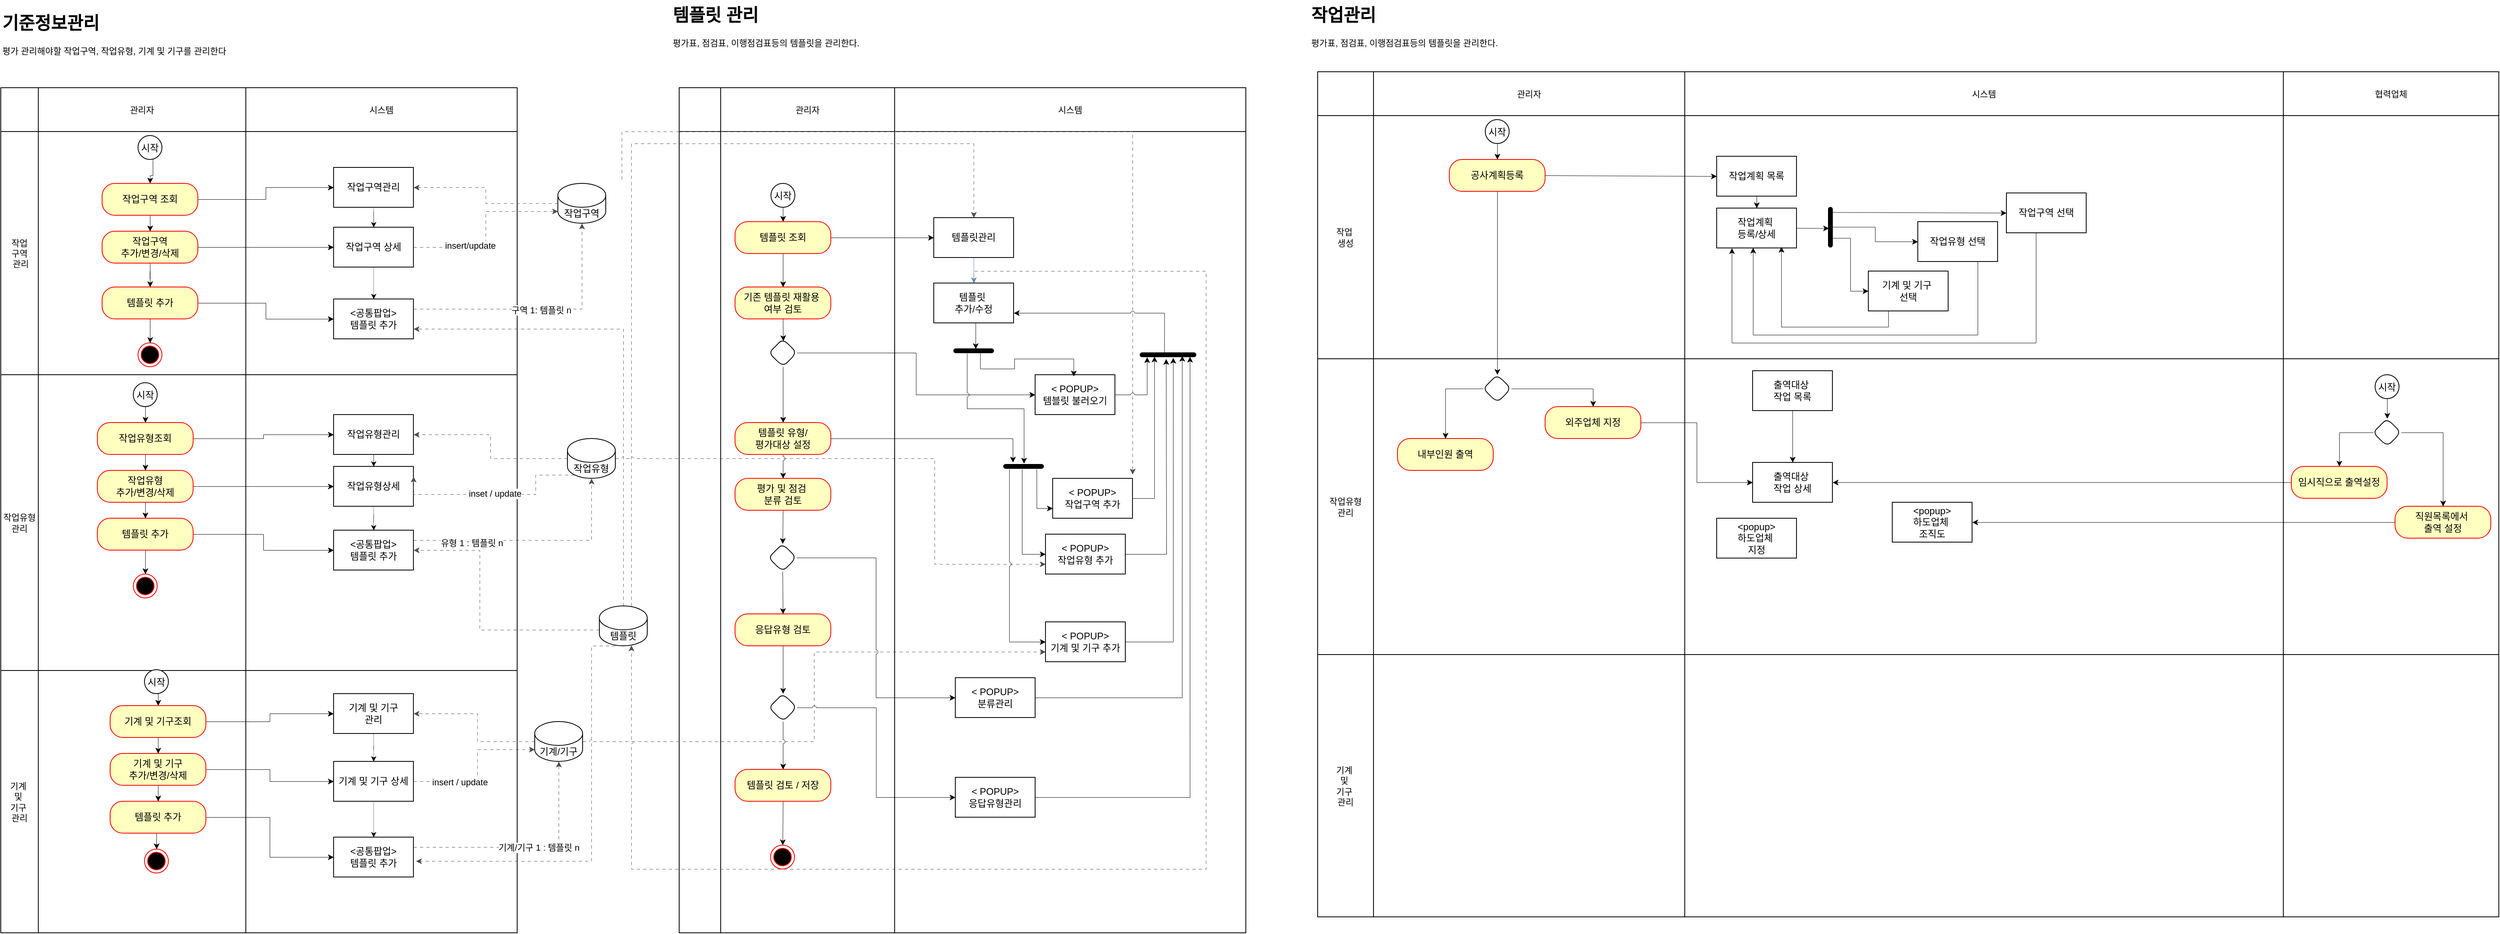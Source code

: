 <mxfile version="24.7.17">
  <diagram name="페이지-1" id="CJ-NocGQA8rgEOxYd6DQ">
    <mxGraphModel dx="1304" dy="-522" grid="1" gridSize="10" guides="1" tooltips="1" connect="1" arrows="1" fold="1" page="1" pageScale="1" pageWidth="1600" pageHeight="1200" math="0" shadow="0">
      <root>
        <mxCell id="0" />
        <mxCell id="1" parent="0" />
        <mxCell id="5AXodJkmoe9g33mTO3XX-300" value="" style="shape=table;startSize=0;container=1;collapsible=0;childLayout=tableLayout;rounded=1;fontFamily=Helvetica;fontSize=11;fontColor=default;labelBackgroundColor=default;" vertex="1" parent="1">
          <mxGeometry x="860" y="1310" width="710" height="1060" as="geometry" />
        </mxCell>
        <mxCell id="5AXodJkmoe9g33mTO3XX-301" value="" style="shape=tableRow;horizontal=0;startSize=0;swimlaneHead=0;swimlaneBody=0;strokeColor=inherit;top=0;left=0;bottom=0;right=0;collapsible=0;dropTarget=0;fillColor=none;points=[[0,0.5],[1,0.5]];portConstraint=eastwest;rounded=1;fontFamily=Helvetica;fontSize=11;fontColor=default;labelBackgroundColor=default;" vertex="1" parent="5AXodJkmoe9g33mTO3XX-300">
          <mxGeometry width="710" height="55" as="geometry" />
        </mxCell>
        <mxCell id="5AXodJkmoe9g33mTO3XX-302" value="" style="shape=partialRectangle;html=1;whiteSpace=wrap;connectable=0;strokeColor=inherit;overflow=hidden;fillColor=none;top=0;left=0;bottom=0;right=0;pointerEvents=1;rounded=1;fontFamily=Helvetica;fontSize=11;fontColor=default;labelBackgroundColor=default;" vertex="1" parent="5AXodJkmoe9g33mTO3XX-301">
          <mxGeometry width="52" height="55" as="geometry">
            <mxRectangle width="52" height="55" as="alternateBounds" />
          </mxGeometry>
        </mxCell>
        <mxCell id="5AXodJkmoe9g33mTO3XX-303" value="관리자" style="shape=partialRectangle;html=1;whiteSpace=wrap;connectable=0;strokeColor=inherit;overflow=hidden;fillColor=none;top=0;left=0;bottom=0;right=0;pointerEvents=1;rounded=1;fontFamily=Helvetica;fontSize=11;fontColor=default;labelBackgroundColor=default;" vertex="1" parent="5AXodJkmoe9g33mTO3XX-301">
          <mxGeometry x="52" width="218" height="55" as="geometry">
            <mxRectangle width="218" height="55" as="alternateBounds" />
          </mxGeometry>
        </mxCell>
        <mxCell id="5AXodJkmoe9g33mTO3XX-304" value="시스템" style="shape=partialRectangle;html=1;whiteSpace=wrap;connectable=0;strokeColor=inherit;overflow=hidden;fillColor=none;top=0;left=0;bottom=0;right=0;pointerEvents=1;rounded=1;fontFamily=Helvetica;fontSize=11;fontColor=default;labelBackgroundColor=default;" vertex="1" parent="5AXodJkmoe9g33mTO3XX-301">
          <mxGeometry x="270" width="440" height="55" as="geometry">
            <mxRectangle width="440" height="55" as="alternateBounds" />
          </mxGeometry>
        </mxCell>
        <mxCell id="5AXodJkmoe9g33mTO3XX-305" value="" style="shape=tableRow;horizontal=0;startSize=0;swimlaneHead=0;swimlaneBody=0;strokeColor=inherit;top=0;left=0;bottom=0;right=0;collapsible=0;dropTarget=0;fillColor=none;points=[[0,0.5],[1,0.5]];portConstraint=eastwest;rounded=1;fontFamily=Helvetica;fontSize=11;fontColor=default;labelBackgroundColor=default;" vertex="1" parent="5AXodJkmoe9g33mTO3XX-300">
          <mxGeometry y="55" width="710" height="1005" as="geometry" />
        </mxCell>
        <mxCell id="5AXodJkmoe9g33mTO3XX-306" value="" style="shape=partialRectangle;html=1;whiteSpace=wrap;connectable=0;strokeColor=inherit;overflow=hidden;fillColor=none;top=0;left=0;bottom=0;right=0;pointerEvents=1;rounded=1;fontFamily=Helvetica;fontSize=11;fontColor=default;labelBackgroundColor=default;" vertex="1" parent="5AXodJkmoe9g33mTO3XX-305">
          <mxGeometry width="52" height="1005" as="geometry">
            <mxRectangle width="52" height="1005" as="alternateBounds" />
          </mxGeometry>
        </mxCell>
        <mxCell id="5AXodJkmoe9g33mTO3XX-307" value="" style="shape=partialRectangle;html=1;whiteSpace=wrap;connectable=0;strokeColor=inherit;overflow=hidden;fillColor=none;top=0;left=0;bottom=0;right=0;pointerEvents=1;rounded=1;fontFamily=Helvetica;fontSize=11;fontColor=default;labelBackgroundColor=default;" vertex="1" parent="5AXodJkmoe9g33mTO3XX-305">
          <mxGeometry x="52" width="218" height="1005" as="geometry">
            <mxRectangle width="218" height="1005" as="alternateBounds" />
          </mxGeometry>
        </mxCell>
        <mxCell id="5AXodJkmoe9g33mTO3XX-308" value="" style="shape=partialRectangle;html=1;whiteSpace=wrap;connectable=0;strokeColor=inherit;overflow=hidden;fillColor=none;top=0;left=0;bottom=0;right=0;pointerEvents=1;rounded=1;fontFamily=Helvetica;fontSize=11;fontColor=default;labelBackgroundColor=default;" vertex="1" parent="5AXodJkmoe9g33mTO3XX-305">
          <mxGeometry x="270" width="440" height="1005" as="geometry">
            <mxRectangle width="440" height="1005" as="alternateBounds" />
          </mxGeometry>
        </mxCell>
        <mxCell id="5AXodJkmoe9g33mTO3XX-252" value="" style="shape=table;startSize=0;container=1;collapsible=0;childLayout=tableLayout;rounded=1;fontFamily=Helvetica;fontSize=11;fontColor=default;labelBackgroundColor=default;" vertex="1" parent="1">
          <mxGeometry x="10" y="1310" width="647" height="1060" as="geometry" />
        </mxCell>
        <mxCell id="5AXodJkmoe9g33mTO3XX-253" value="" style="shape=tableRow;horizontal=0;startSize=0;swimlaneHead=0;swimlaneBody=0;strokeColor=inherit;top=0;left=0;bottom=0;right=0;collapsible=0;dropTarget=0;fillColor=none;points=[[0,0.5],[1,0.5]];portConstraint=eastwest;rounded=1;fontFamily=Helvetica;fontSize=11;fontColor=default;labelBackgroundColor=default;" vertex="1" parent="5AXodJkmoe9g33mTO3XX-252">
          <mxGeometry width="647" height="55" as="geometry" />
        </mxCell>
        <mxCell id="5AXodJkmoe9g33mTO3XX-254" value="" style="shape=partialRectangle;html=1;whiteSpace=wrap;connectable=0;strokeColor=inherit;overflow=hidden;fillColor=none;top=0;left=0;bottom=0;right=0;pointerEvents=1;rounded=1;fontFamily=Helvetica;fontSize=11;fontColor=default;labelBackgroundColor=default;" vertex="1" parent="5AXodJkmoe9g33mTO3XX-253">
          <mxGeometry width="47" height="55" as="geometry">
            <mxRectangle width="47" height="55" as="alternateBounds" />
          </mxGeometry>
        </mxCell>
        <mxCell id="5AXodJkmoe9g33mTO3XX-255" value="관리자" style="shape=partialRectangle;html=1;whiteSpace=wrap;connectable=0;strokeColor=inherit;overflow=hidden;fillColor=none;top=0;left=0;bottom=0;right=0;pointerEvents=1;rounded=1;fontFamily=Helvetica;fontSize=11;fontColor=default;labelBackgroundColor=default;" vertex="1" parent="5AXodJkmoe9g33mTO3XX-253">
          <mxGeometry x="47" width="260" height="55" as="geometry">
            <mxRectangle width="260" height="55" as="alternateBounds" />
          </mxGeometry>
        </mxCell>
        <mxCell id="5AXodJkmoe9g33mTO3XX-256" value="시스템" style="shape=partialRectangle;html=1;whiteSpace=wrap;connectable=0;strokeColor=inherit;overflow=hidden;fillColor=none;top=0;left=0;bottom=0;right=0;pointerEvents=1;rounded=1;fontFamily=Helvetica;fontSize=11;fontColor=default;labelBackgroundColor=default;" vertex="1" parent="5AXodJkmoe9g33mTO3XX-253">
          <mxGeometry x="307" width="340" height="55" as="geometry">
            <mxRectangle width="340" height="55" as="alternateBounds" />
          </mxGeometry>
        </mxCell>
        <mxCell id="5AXodJkmoe9g33mTO3XX-257" value="" style="shape=tableRow;horizontal=0;startSize=0;swimlaneHead=0;swimlaneBody=0;strokeColor=inherit;top=0;left=0;bottom=0;right=0;collapsible=0;dropTarget=0;fillColor=none;points=[[0,0.5],[1,0.5]];portConstraint=eastwest;rounded=1;fontFamily=Helvetica;fontSize=11;fontColor=default;labelBackgroundColor=default;" vertex="1" parent="5AXodJkmoe9g33mTO3XX-252">
          <mxGeometry y="55" width="647" height="305" as="geometry" />
        </mxCell>
        <mxCell id="5AXodJkmoe9g33mTO3XX-258" value="작업&lt;div&gt;구역&lt;/div&gt;&lt;div&gt;&amp;nbsp;관리&lt;/div&gt;" style="shape=partialRectangle;html=1;whiteSpace=wrap;connectable=0;strokeColor=inherit;overflow=hidden;fillColor=none;top=0;left=0;bottom=0;right=0;pointerEvents=1;rounded=1;fontFamily=Helvetica;fontSize=11;fontColor=default;labelBackgroundColor=default;" vertex="1" parent="5AXodJkmoe9g33mTO3XX-257">
          <mxGeometry width="47" height="305" as="geometry">
            <mxRectangle width="47" height="305" as="alternateBounds" />
          </mxGeometry>
        </mxCell>
        <mxCell id="5AXodJkmoe9g33mTO3XX-259" value="" style="shape=partialRectangle;html=1;whiteSpace=wrap;connectable=0;strokeColor=inherit;overflow=hidden;fillColor=none;top=0;left=0;bottom=0;right=0;pointerEvents=1;rounded=1;fontFamily=Helvetica;fontSize=11;fontColor=default;labelBackgroundColor=default;" vertex="1" parent="5AXodJkmoe9g33mTO3XX-257">
          <mxGeometry x="47" width="260" height="305" as="geometry">
            <mxRectangle width="260" height="305" as="alternateBounds" />
          </mxGeometry>
        </mxCell>
        <mxCell id="5AXodJkmoe9g33mTO3XX-260" value="" style="shape=partialRectangle;html=1;whiteSpace=wrap;connectable=0;strokeColor=inherit;overflow=hidden;fillColor=none;top=0;left=0;bottom=0;right=0;pointerEvents=1;rounded=1;fontFamily=Helvetica;fontSize=11;fontColor=default;labelBackgroundColor=default;" vertex="1" parent="5AXodJkmoe9g33mTO3XX-257">
          <mxGeometry x="307" width="340" height="305" as="geometry">
            <mxRectangle width="340" height="305" as="alternateBounds" />
          </mxGeometry>
        </mxCell>
        <mxCell id="5AXodJkmoe9g33mTO3XX-261" value="" style="shape=tableRow;horizontal=0;startSize=0;swimlaneHead=0;swimlaneBody=0;strokeColor=inherit;top=0;left=0;bottom=0;right=0;collapsible=0;dropTarget=0;fillColor=none;points=[[0,0.5],[1,0.5]];portConstraint=eastwest;rounded=1;fontFamily=Helvetica;fontSize=11;fontColor=default;labelBackgroundColor=default;" vertex="1" parent="5AXodJkmoe9g33mTO3XX-252">
          <mxGeometry y="360" width="647" height="371" as="geometry" />
        </mxCell>
        <mxCell id="5AXodJkmoe9g33mTO3XX-262" value="작업유형&lt;div&gt;관리&lt;/div&gt;" style="shape=partialRectangle;html=1;whiteSpace=wrap;connectable=0;strokeColor=inherit;overflow=hidden;fillColor=none;top=0;left=0;bottom=0;right=0;pointerEvents=1;rounded=1;fontFamily=Helvetica;fontSize=11;fontColor=default;labelBackgroundColor=default;" vertex="1" parent="5AXodJkmoe9g33mTO3XX-261">
          <mxGeometry width="47" height="371" as="geometry">
            <mxRectangle width="47" height="371" as="alternateBounds" />
          </mxGeometry>
        </mxCell>
        <mxCell id="5AXodJkmoe9g33mTO3XX-263" value="" style="shape=partialRectangle;html=1;whiteSpace=wrap;connectable=0;strokeColor=inherit;overflow=hidden;fillColor=none;top=0;left=0;bottom=0;right=0;pointerEvents=1;rounded=1;fontFamily=Helvetica;fontSize=11;fontColor=default;labelBackgroundColor=default;" vertex="1" parent="5AXodJkmoe9g33mTO3XX-261">
          <mxGeometry x="47" width="260" height="371" as="geometry">
            <mxRectangle width="260" height="371" as="alternateBounds" />
          </mxGeometry>
        </mxCell>
        <mxCell id="5AXodJkmoe9g33mTO3XX-264" value="" style="shape=partialRectangle;html=1;whiteSpace=wrap;connectable=0;strokeColor=inherit;overflow=hidden;fillColor=none;top=0;left=0;bottom=0;right=0;pointerEvents=1;rounded=1;fontFamily=Helvetica;fontSize=11;fontColor=default;labelBackgroundColor=default;" vertex="1" parent="5AXodJkmoe9g33mTO3XX-261">
          <mxGeometry x="307" width="340" height="371" as="geometry">
            <mxRectangle width="340" height="371" as="alternateBounds" />
          </mxGeometry>
        </mxCell>
        <mxCell id="5AXodJkmoe9g33mTO3XX-265" style="shape=tableRow;horizontal=0;startSize=0;swimlaneHead=0;swimlaneBody=0;strokeColor=inherit;top=0;left=0;bottom=0;right=0;collapsible=0;dropTarget=0;fillColor=none;points=[[0,0.5],[1,0.5]];portConstraint=eastwest;rounded=1;fontFamily=Helvetica;fontSize=11;fontColor=default;labelBackgroundColor=default;" vertex="1" parent="5AXodJkmoe9g33mTO3XX-252">
          <mxGeometry y="731" width="647" height="329" as="geometry" />
        </mxCell>
        <mxCell id="5AXodJkmoe9g33mTO3XX-266" value="기계&amp;nbsp;&lt;div&gt;및&amp;nbsp;&lt;/div&gt;&lt;div&gt;기구&amp;nbsp;&lt;div&gt;관리&lt;/div&gt;&lt;/div&gt;" style="shape=partialRectangle;html=1;whiteSpace=wrap;connectable=0;strokeColor=inherit;overflow=hidden;fillColor=none;top=0;left=0;bottom=0;right=0;pointerEvents=1;rounded=1;fontFamily=Helvetica;fontSize=11;fontColor=default;labelBackgroundColor=default;" vertex="1" parent="5AXodJkmoe9g33mTO3XX-265">
          <mxGeometry width="47" height="329" as="geometry">
            <mxRectangle width="47" height="329" as="alternateBounds" />
          </mxGeometry>
        </mxCell>
        <mxCell id="5AXodJkmoe9g33mTO3XX-267" style="shape=partialRectangle;html=1;whiteSpace=wrap;connectable=0;strokeColor=inherit;overflow=hidden;fillColor=none;top=0;left=0;bottom=0;right=0;pointerEvents=1;rounded=1;fontFamily=Helvetica;fontSize=11;fontColor=default;labelBackgroundColor=default;" vertex="1" parent="5AXodJkmoe9g33mTO3XX-265">
          <mxGeometry x="47" width="260" height="329" as="geometry">
            <mxRectangle width="260" height="329" as="alternateBounds" />
          </mxGeometry>
        </mxCell>
        <mxCell id="5AXodJkmoe9g33mTO3XX-268" style="shape=partialRectangle;html=1;whiteSpace=wrap;connectable=0;strokeColor=inherit;overflow=hidden;fillColor=none;top=0;left=0;bottom=0;right=0;pointerEvents=1;rounded=1;fontFamily=Helvetica;fontSize=11;fontColor=default;labelBackgroundColor=default;" vertex="1" parent="5AXodJkmoe9g33mTO3XX-265">
          <mxGeometry x="307" width="340" height="329" as="geometry">
            <mxRectangle width="340" height="329" as="alternateBounds" />
          </mxGeometry>
        </mxCell>
        <mxCell id="5AXodJkmoe9g33mTO3XX-20" style="edgeStyle=orthogonalEdgeStyle;rounded=0;orthogonalLoop=1;jettySize=auto;html=1;exitX=0.617;exitY=0.929;exitDx=0;exitDy=0;strokeWidth=0.5;exitPerimeter=0;strokeColor=default;align=center;verticalAlign=middle;fontFamily=Helvetica;fontSize=11;fontColor=default;labelBackgroundColor=default;jumpStyle=arc;endArrow=classic;curved=0;" edge="1" parent="1" source="5AXodJkmoe9g33mTO3XX-15" target="5AXodJkmoe9g33mTO3XX-18">
          <mxGeometry relative="1" as="geometry">
            <mxPoint x="149" y="1360" as="targetPoint" />
          </mxGeometry>
        </mxCell>
        <mxCell id="5AXodJkmoe9g33mTO3XX-15" value="시작" style="ellipse;" vertex="1" parent="1">
          <mxGeometry x="181.91" y="1370" width="30" height="30" as="geometry" />
        </mxCell>
        <mxCell id="5AXodJkmoe9g33mTO3XX-71" style="edgeStyle=orthogonalEdgeStyle;rounded=0;orthogonalLoop=1;jettySize=auto;html=1;exitX=0.5;exitY=1;exitDx=0;exitDy=0;entryX=0.5;entryY=0;entryDx=0;entryDy=0;strokeWidth=0.5;strokeColor=default;align=center;verticalAlign=middle;fontFamily=Helvetica;fontSize=11;fontColor=default;labelBackgroundColor=default;jumpStyle=arc;endArrow=classic;curved=0;" edge="1" parent="1" source="5AXodJkmoe9g33mTO3XX-18" target="5AXodJkmoe9g33mTO3XX-27">
          <mxGeometry relative="1" as="geometry" />
        </mxCell>
        <mxCell id="5AXodJkmoe9g33mTO3XX-325" style="edgeStyle=orthogonalEdgeStyle;shape=connector;curved=0;rounded=0;jumpStyle=arc;orthogonalLoop=1;jettySize=auto;html=1;strokeColor=default;strokeWidth=0.5;align=center;verticalAlign=middle;fontFamily=Helvetica;fontSize=11;fontColor=default;labelBackgroundColor=default;endArrow=classic;" edge="1" parent="1" source="5AXodJkmoe9g33mTO3XX-18" target="5AXodJkmoe9g33mTO3XX-26">
          <mxGeometry relative="1" as="geometry" />
        </mxCell>
        <mxCell id="5AXodJkmoe9g33mTO3XX-18" value="작업구역 조회" style="rounded=1;whiteSpace=wrap;html=1;arcSize=40;fontColor=#000000;fillColor=#ffffc0;strokeColor=#ff0000;" vertex="1" parent="1">
          <mxGeometry x="136.91" y="1430" width="120" height="40" as="geometry" />
        </mxCell>
        <mxCell id="5AXodJkmoe9g33mTO3XX-81" style="edgeStyle=orthogonalEdgeStyle;rounded=0;orthogonalLoop=1;jettySize=auto;html=1;entryX=0.5;entryY=0;entryDx=0;entryDy=0;strokeWidth=0.5;strokeColor=default;align=center;verticalAlign=middle;fontFamily=Helvetica;fontSize=11;fontColor=default;labelBackgroundColor=default;jumpStyle=arc;endArrow=classic;curved=0;" edge="1" parent="1" source="5AXodJkmoe9g33mTO3XX-27" target="5AXodJkmoe9g33mTO3XX-35">
          <mxGeometry relative="1" as="geometry" />
        </mxCell>
        <mxCell id="5AXodJkmoe9g33mTO3XX-27" value="작업구역&lt;div&gt;추가/변경/삭제&lt;/div&gt;" style="rounded=1;whiteSpace=wrap;html=1;arcSize=40;fontColor=#000000;fillColor=#ffffc0;strokeColor=#ff0000;" vertex="1" parent="1">
          <mxGeometry x="136.91" y="1490" width="120" height="40" as="geometry" />
        </mxCell>
        <mxCell id="5AXodJkmoe9g33mTO3XX-274" style="edgeStyle=orthogonalEdgeStyle;shape=connector;curved=0;rounded=0;orthogonalLoop=1;jettySize=auto;html=1;strokeColor=default;strokeWidth=0.5;align=center;verticalAlign=middle;fontFamily=Helvetica;fontSize=11;fontColor=default;labelBackgroundColor=default;endArrow=classic;jumpStyle=arc;" edge="1" parent="1" source="5AXodJkmoe9g33mTO3XX-35" target="5AXodJkmoe9g33mTO3XX-80">
          <mxGeometry relative="1" as="geometry" />
        </mxCell>
        <mxCell id="5AXodJkmoe9g33mTO3XX-35" value="템플릿 추가" style="rounded=1;whiteSpace=wrap;html=1;arcSize=40;fontColor=#000000;fillColor=#ffffc0;strokeColor=#ff0000;" vertex="1" parent="1">
          <mxGeometry x="136.91" y="1560" width="120" height="40" as="geometry" />
        </mxCell>
        <mxCell id="5AXodJkmoe9g33mTO3XX-12" value="" style="ellipse;html=1;shape=endState;fillColor=#000000;strokeColor=#ff0000;" vertex="1" parent="1">
          <mxGeometry x="181.91" y="1630" width="30" height="30" as="geometry" />
        </mxCell>
        <mxCell id="5AXodJkmoe9g33mTO3XX-92" style="edgeStyle=orthogonalEdgeStyle;shape=connector;curved=0;rounded=0;orthogonalLoop=1;jettySize=auto;html=1;exitX=0.5;exitY=1;exitDx=0;exitDy=0;entryX=0.5;entryY=0;entryDx=0;entryDy=0;strokeColor=default;strokeWidth=0.5;align=center;verticalAlign=middle;fontFamily=Helvetica;fontSize=11;fontColor=default;labelBackgroundColor=default;endArrow=classic;jumpStyle=arc;" edge="1" parent="1" source="5AXodJkmoe9g33mTO3XX-35" target="5AXodJkmoe9g33mTO3XX-12">
          <mxGeometry relative="1" as="geometry" />
        </mxCell>
        <mxCell id="5AXodJkmoe9g33mTO3XX-219" style="edgeStyle=orthogonalEdgeStyle;shape=connector;curved=0;rounded=0;orthogonalLoop=1;jettySize=auto;html=1;entryX=0;entryY=0.5;entryDx=0;entryDy=0;strokeColor=default;strokeWidth=0.5;align=center;verticalAlign=middle;fontFamily=Helvetica;fontSize=11;fontColor=default;labelBackgroundColor=default;endArrow=classic;jumpStyle=arc;" edge="1" parent="1" source="5AXodJkmoe9g33mTO3XX-27" target="5AXodJkmoe9g33mTO3XX-74">
          <mxGeometry relative="1" as="geometry" />
        </mxCell>
        <mxCell id="5AXodJkmoe9g33mTO3XX-276" style="edgeStyle=orthogonalEdgeStyle;shape=connector;curved=0;rounded=0;orthogonalLoop=1;jettySize=auto;html=1;exitX=1;exitY=0.25;exitDx=0;exitDy=0;strokeColor=#4D4D4D;strokeWidth=0.5;align=center;verticalAlign=middle;fontFamily=Helvetica;fontSize=11;fontColor=default;labelBackgroundColor=default;endArrow=classic;dashed=1;dashPattern=8 8;jumpStyle=arc;" edge="1" parent="1" source="5AXodJkmoe9g33mTO3XX-80" target="5AXodJkmoe9g33mTO3XX-56">
          <mxGeometry relative="1" as="geometry" />
        </mxCell>
        <mxCell id="5AXodJkmoe9g33mTO3XX-398" value="구역 1: 템플릿 n" style="edgeLabel;html=1;align=center;verticalAlign=middle;resizable=0;points=[];rounded=1;fontFamily=Helvetica;fontSize=11;fontColor=default;labelBackgroundColor=default;" vertex="1" connectable="0" parent="5AXodJkmoe9g33mTO3XX-276">
          <mxGeometry x="0.004" y="-1" relative="1" as="geometry">
            <mxPoint as="offset" />
          </mxGeometry>
        </mxCell>
        <mxCell id="5AXodJkmoe9g33mTO3XX-80" value="&lt;div&gt;&amp;lt;공통팝업&amp;gt;&lt;/div&gt;템플릿 추가" style="html=1;dashed=0;whiteSpace=wrap;" vertex="1" parent="1">
          <mxGeometry x="427" y="1575" width="100" height="50" as="geometry" />
        </mxCell>
        <mxCell id="5AXodJkmoe9g33mTO3XX-246" style="edgeStyle=orthogonalEdgeStyle;shape=connector;curved=0;rounded=0;orthogonalLoop=1;jettySize=auto;html=1;entryX=0.5;entryY=0;entryDx=0;entryDy=0;strokeColor=default;strokeWidth=0.25;align=center;verticalAlign=middle;fontFamily=Helvetica;fontSize=11;fontColor=default;labelBackgroundColor=default;endArrow=classic;" edge="1" parent="1" source="5AXodJkmoe9g33mTO3XX-224" target="5AXodJkmoe9g33mTO3XX-225">
          <mxGeometry relative="1" as="geometry" />
        </mxCell>
        <mxCell id="5AXodJkmoe9g33mTO3XX-224" value="작업유형관리" style="html=1;dashed=0;whiteSpace=wrap;" vertex="1" parent="1">
          <mxGeometry x="427" y="1720" width="100" height="50" as="geometry" />
        </mxCell>
        <mxCell id="5AXodJkmoe9g33mTO3XX-279" style="edgeStyle=orthogonalEdgeStyle;shape=connector;curved=0;rounded=0;orthogonalLoop=1;jettySize=auto;html=1;strokeColor=default;strokeWidth=0.25;align=center;verticalAlign=middle;fontFamily=Helvetica;fontSize=11;fontColor=default;labelBackgroundColor=default;endArrow=classic;" edge="1" parent="1" source="5AXodJkmoe9g33mTO3XX-225" target="5AXodJkmoe9g33mTO3XX-278">
          <mxGeometry relative="1" as="geometry" />
        </mxCell>
        <mxCell id="5AXodJkmoe9g33mTO3XX-225" value="작업유형상세" style="html=1;dashed=0;whiteSpace=wrap;" vertex="1" parent="1">
          <mxGeometry x="427" y="1785" width="100" height="50" as="geometry" />
        </mxCell>
        <mxCell id="5AXodJkmoe9g33mTO3XX-26" value="작업구역관리" style="html=1;dashed=0;whiteSpace=wrap;" vertex="1" parent="1">
          <mxGeometry x="427" y="1410" width="100" height="50" as="geometry" />
        </mxCell>
        <mxCell id="5AXodJkmoe9g33mTO3XX-275" style="edgeStyle=orthogonalEdgeStyle;shape=connector;curved=0;rounded=0;orthogonalLoop=1;jettySize=auto;html=1;exitX=0.5;exitY=1;exitDx=0;exitDy=0;strokeColor=default;strokeWidth=0.25;align=center;verticalAlign=middle;fontFamily=Helvetica;fontSize=11;fontColor=default;labelBackgroundColor=default;endArrow=classic;" edge="1" parent="1" source="5AXodJkmoe9g33mTO3XX-74" target="5AXodJkmoe9g33mTO3XX-80">
          <mxGeometry relative="1" as="geometry" />
        </mxCell>
        <mxCell id="5AXodJkmoe9g33mTO3XX-74" value="작업구역 상세" style="html=1;dashed=0;whiteSpace=wrap;" vertex="1" parent="1">
          <mxGeometry x="427" y="1485" width="100" height="50" as="geometry" />
        </mxCell>
        <mxCell id="5AXodJkmoe9g33mTO3XX-218" style="edgeStyle=orthogonalEdgeStyle;shape=connector;curved=0;rounded=0;orthogonalLoop=1;jettySize=auto;html=1;strokeColor=default;strokeWidth=0.25;align=center;verticalAlign=middle;fontFamily=Helvetica;fontSize=11;fontColor=default;labelBackgroundColor=default;endArrow=classic;exitX=0.5;exitY=1;exitDx=0;exitDy=0;" edge="1" parent="1" source="5AXodJkmoe9g33mTO3XX-26" target="5AXodJkmoe9g33mTO3XX-74">
          <mxGeometry relative="1" as="geometry" />
        </mxCell>
        <mxCell id="5AXodJkmoe9g33mTO3XX-223" style="edgeStyle=orthogonalEdgeStyle;shape=connector;curved=0;rounded=0;orthogonalLoop=1;jettySize=auto;html=1;strokeColor=#4D4D4D;strokeWidth=0.5;align=center;verticalAlign=middle;fontFamily=Helvetica;fontSize=11;fontColor=default;labelBackgroundColor=default;endArrow=classic;entryX=0;entryY=1;entryDx=0;entryDy=-15;entryPerimeter=0;dashed=1;dashPattern=8 8;jumpStyle=arc;" edge="1" parent="1" source="5AXodJkmoe9g33mTO3XX-74" target="5AXodJkmoe9g33mTO3XX-56">
          <mxGeometry relative="1" as="geometry">
            <mxPoint x="987" y="1495" as="targetPoint" />
          </mxGeometry>
        </mxCell>
        <mxCell id="5AXodJkmoe9g33mTO3XX-397" value="insert/update" style="edgeLabel;html=1;align=center;verticalAlign=middle;resizable=0;points=[];rounded=1;fontFamily=Helvetica;fontSize=11;fontColor=default;labelBackgroundColor=default;" vertex="1" connectable="0" parent="5AXodJkmoe9g33mTO3XX-223">
          <mxGeometry x="-0.378" y="2" relative="1" as="geometry">
            <mxPoint as="offset" />
          </mxGeometry>
        </mxCell>
        <mxCell id="5AXodJkmoe9g33mTO3XX-292" style="edgeStyle=orthogonalEdgeStyle;shape=connector;curved=0;rounded=0;orthogonalLoop=1;jettySize=auto;html=1;exitX=0.5;exitY=1;exitDx=0;exitDy=0;strokeColor=default;strokeWidth=0.25;align=center;verticalAlign=middle;fontFamily=Helvetica;fontSize=11;fontColor=default;labelBackgroundColor=default;endArrow=classic;" edge="1" parent="1" source="5AXodJkmoe9g33mTO3XX-248" target="5AXodJkmoe9g33mTO3XX-249">
          <mxGeometry relative="1" as="geometry" />
        </mxCell>
        <mxCell id="5AXodJkmoe9g33mTO3XX-248" value="기계 및 기구&lt;div&gt;관리&lt;/div&gt;" style="html=1;dashed=0;whiteSpace=wrap;" vertex="1" parent="1">
          <mxGeometry x="427" y="2070" width="100" height="50" as="geometry" />
        </mxCell>
        <mxCell id="5AXodJkmoe9g33mTO3XX-295" style="edgeStyle=orthogonalEdgeStyle;shape=connector;curved=0;rounded=0;orthogonalLoop=1;jettySize=auto;html=1;strokeColor=default;strokeWidth=0.25;align=center;verticalAlign=middle;fontFamily=Helvetica;fontSize=11;fontColor=default;labelBackgroundColor=default;endArrow=classic;" edge="1" parent="1" source="5AXodJkmoe9g33mTO3XX-249" target="5AXodJkmoe9g33mTO3XX-287">
          <mxGeometry relative="1" as="geometry" />
        </mxCell>
        <mxCell id="5AXodJkmoe9g33mTO3XX-249" value="기계 및 기구 상세" style="html=1;dashed=0;whiteSpace=wrap;" vertex="1" parent="1">
          <mxGeometry x="427" y="2155" width="100" height="50" as="geometry" />
        </mxCell>
        <mxCell id="5AXodJkmoe9g33mTO3XX-277" style="edgeStyle=orthogonalEdgeStyle;shape=connector;curved=0;rounded=0;orthogonalLoop=1;jettySize=auto;html=1;entryX=1;entryY=0.75;entryDx=0;entryDy=0;strokeColor=#4D4D4D;strokeWidth=0.5;align=center;verticalAlign=middle;fontFamily=Helvetica;fontSize=11;fontColor=default;labelBackgroundColor=default;endArrow=classic;dashed=1;dashPattern=8 8;exitX=0.5;exitY=0;exitDx=0;exitDy=0;exitPerimeter=0;jumpStyle=arc;" edge="1" parent="1" source="5AXodJkmoe9g33mTO3XX-89" target="5AXodJkmoe9g33mTO3XX-80">
          <mxGeometry relative="1" as="geometry" />
        </mxCell>
        <mxCell id="5AXodJkmoe9g33mTO3XX-281" style="edgeStyle=orthogonalEdgeStyle;shape=connector;curved=0;rounded=0;orthogonalLoop=1;jettySize=auto;html=1;entryX=1;entryY=0.5;entryDx=0;entryDy=0;strokeColor=#4D4D4D;strokeWidth=0.5;align=center;verticalAlign=middle;fontFamily=Helvetica;fontSize=11;fontColor=default;labelBackgroundColor=default;endArrow=classic;dashed=1;dashPattern=8 8;exitX=0;exitY=0;exitDx=0;exitDy=30;exitPerimeter=0;jumpStyle=arc;" edge="1" parent="1" source="5AXodJkmoe9g33mTO3XX-89" target="5AXodJkmoe9g33mTO3XX-278">
          <mxGeometry relative="1" as="geometry">
            <Array as="points">
              <mxPoint x="610" y="1990" />
              <mxPoint x="610" y="1890" />
            </Array>
          </mxGeometry>
        </mxCell>
        <mxCell id="5AXodJkmoe9g33mTO3XX-296" style="edgeStyle=orthogonalEdgeStyle;shape=connector;curved=0;rounded=0;orthogonalLoop=1;jettySize=auto;html=1;strokeColor=#4D4D4D;strokeWidth=0.5;align=center;verticalAlign=middle;fontFamily=Helvetica;fontSize=11;fontColor=default;labelBackgroundColor=default;endArrow=classic;dashed=1;dashPattern=8 8;exitX=0.333;exitY=1;exitDx=0;exitDy=0;exitPerimeter=0;jumpStyle=arc;" edge="1" parent="1" source="5AXodJkmoe9g33mTO3XX-89">
          <mxGeometry relative="1" as="geometry">
            <mxPoint x="530" y="2280" as="targetPoint" />
            <Array as="points">
              <mxPoint x="750" y="2280" />
            </Array>
          </mxGeometry>
        </mxCell>
        <mxCell id="5AXodJkmoe9g33mTO3XX-368" style="edgeStyle=orthogonalEdgeStyle;shape=connector;curved=0;rounded=0;jumpStyle=arc;orthogonalLoop=1;jettySize=auto;html=1;entryX=0.5;entryY=0;entryDx=0;entryDy=0;strokeColor=#4D4D4D;strokeWidth=0.5;align=center;verticalAlign=middle;fontFamily=Helvetica;fontSize=11;fontColor=default;labelBackgroundColor=default;endArrow=classic;dashed=1;dashPattern=8 8;" edge="1" parent="1" source="5AXodJkmoe9g33mTO3XX-89" target="5AXodJkmoe9g33mTO3XX-322">
          <mxGeometry relative="1" as="geometry">
            <Array as="points">
              <mxPoint x="800" y="1380" />
              <mxPoint x="1229" y="1380" />
            </Array>
          </mxGeometry>
        </mxCell>
        <mxCell id="5AXodJkmoe9g33mTO3XX-89" value="템플릿" style="shape=cylinder3;whiteSpace=wrap;html=1;boundedLbl=1;backgroundOutline=1;size=15;" vertex="1" parent="1">
          <mxGeometry x="760" y="1960" width="60" height="50" as="geometry" />
        </mxCell>
        <mxCell id="5AXodJkmoe9g33mTO3XX-226" value="" style="ellipse;html=1;shape=endState;fillColor=#000000;strokeColor=#ff0000;" vertex="1" parent="1">
          <mxGeometry x="176" y="1920" width="30" height="30" as="geometry" />
        </mxCell>
        <mxCell id="5AXodJkmoe9g33mTO3XX-227" style="edgeStyle=orthogonalEdgeStyle;rounded=0;orthogonalLoop=1;jettySize=auto;html=1;exitX=0.5;exitY=1;exitDx=0;exitDy=0;entryX=0.5;entryY=0;entryDx=0;entryDy=0;strokeWidth=0.5;strokeColor=default;align=center;verticalAlign=middle;fontFamily=Helvetica;fontSize=11;fontColor=default;labelBackgroundColor=default;jumpStyle=arc;endArrow=classic;curved=0;" edge="1" parent="1" source="5AXodJkmoe9g33mTO3XX-228" target="5AXodJkmoe9g33mTO3XX-230">
          <mxGeometry relative="1" as="geometry" />
        </mxCell>
        <mxCell id="5AXodJkmoe9g33mTO3XX-228" value="시작" style="ellipse;" vertex="1" parent="1">
          <mxGeometry x="176" y="1680" width="30" height="30" as="geometry" />
        </mxCell>
        <mxCell id="5AXodJkmoe9g33mTO3XX-229" style="edgeStyle=orthogonalEdgeStyle;rounded=0;orthogonalLoop=1;jettySize=auto;html=1;exitX=0.5;exitY=1;exitDx=0;exitDy=0;entryX=0.5;entryY=0;entryDx=0;entryDy=0;strokeWidth=0.5;strokeColor=default;align=center;verticalAlign=middle;fontFamily=Helvetica;fontSize=11;fontColor=default;labelBackgroundColor=default;jumpStyle=arc;endArrow=classic;curved=0;" edge="1" parent="1" source="5AXodJkmoe9g33mTO3XX-230" target="5AXodJkmoe9g33mTO3XX-232">
          <mxGeometry relative="1" as="geometry" />
        </mxCell>
        <mxCell id="5AXodJkmoe9g33mTO3XX-230" value="작업유형조회" style="rounded=1;whiteSpace=wrap;html=1;arcSize=40;fontColor=#000000;fillColor=#ffffc0;strokeColor=#ff0000;" vertex="1" parent="1">
          <mxGeometry x="131" y="1730" width="120" height="40" as="geometry" />
        </mxCell>
        <mxCell id="5AXodJkmoe9g33mTO3XX-231" style="edgeStyle=orthogonalEdgeStyle;rounded=0;orthogonalLoop=1;jettySize=auto;html=1;strokeWidth=0.5;strokeColor=default;align=center;verticalAlign=middle;fontFamily=Helvetica;fontSize=11;fontColor=default;labelBackgroundColor=default;jumpStyle=arc;endArrow=classic;curved=0;" edge="1" parent="1" source="5AXodJkmoe9g33mTO3XX-232" target="5AXodJkmoe9g33mTO3XX-234">
          <mxGeometry relative="1" as="geometry" />
        </mxCell>
        <mxCell id="5AXodJkmoe9g33mTO3XX-232" value="&lt;div&gt;작업유형&lt;/div&gt;&lt;div&gt;추가/변경/삭제&lt;/div&gt;" style="rounded=1;whiteSpace=wrap;html=1;arcSize=40;fontColor=#000000;fillColor=#ffffc0;strokeColor=#ff0000;" vertex="1" parent="1">
          <mxGeometry x="131" y="1790" width="120" height="40" as="geometry" />
        </mxCell>
        <mxCell id="5AXodJkmoe9g33mTO3XX-233" style="edgeStyle=orthogonalEdgeStyle;shape=connector;curved=0;rounded=0;orthogonalLoop=1;jettySize=auto;html=1;exitX=0.5;exitY=1;exitDx=0;exitDy=0;entryX=0.5;entryY=0;entryDx=0;entryDy=0;strokeColor=default;strokeWidth=0.5;align=center;verticalAlign=middle;fontFamily=Helvetica;fontSize=11;fontColor=default;labelBackgroundColor=default;endArrow=classic;jumpStyle=arc;" edge="1" parent="1" source="5AXodJkmoe9g33mTO3XX-234" target="5AXodJkmoe9g33mTO3XX-226">
          <mxGeometry relative="1" as="geometry" />
        </mxCell>
        <mxCell id="5AXodJkmoe9g33mTO3XX-280" style="edgeStyle=orthogonalEdgeStyle;shape=connector;curved=0;rounded=0;orthogonalLoop=1;jettySize=auto;html=1;entryX=0;entryY=0.5;entryDx=0;entryDy=0;strokeColor=default;strokeWidth=0.5;align=center;verticalAlign=middle;fontFamily=Helvetica;fontSize=11;fontColor=default;labelBackgroundColor=default;endArrow=classic;jumpStyle=arc;" edge="1" parent="1" source="5AXodJkmoe9g33mTO3XX-234" target="5AXodJkmoe9g33mTO3XX-278">
          <mxGeometry relative="1" as="geometry" />
        </mxCell>
        <mxCell id="5AXodJkmoe9g33mTO3XX-234" value="템플릿 추가" style="rounded=1;whiteSpace=wrap;html=1;arcSize=40;fontColor=#000000;fillColor=#ffffc0;strokeColor=#ff0000;" vertex="1" parent="1">
          <mxGeometry x="131" y="1850" width="120" height="40" as="geometry" />
        </mxCell>
        <mxCell id="5AXodJkmoe9g33mTO3XX-235" value="" style="ellipse;html=1;shape=endState;fillColor=#000000;strokeColor=#ff0000;" vertex="1" parent="1">
          <mxGeometry x="190" y="2265" width="30" height="30" as="geometry" />
        </mxCell>
        <mxCell id="5AXodJkmoe9g33mTO3XX-236" style="edgeStyle=orthogonalEdgeStyle;rounded=0;orthogonalLoop=1;jettySize=auto;html=1;exitX=0.5;exitY=1;exitDx=0;exitDy=0;entryX=0.5;entryY=0;entryDx=0;entryDy=0;strokeWidth=0.5;strokeColor=default;align=center;verticalAlign=middle;fontFamily=Helvetica;fontSize=11;fontColor=default;labelBackgroundColor=default;jumpStyle=arc;endArrow=classic;curved=0;" edge="1" source="5AXodJkmoe9g33mTO3XX-237" target="5AXodJkmoe9g33mTO3XX-239" parent="1">
          <mxGeometry relative="1" as="geometry" />
        </mxCell>
        <mxCell id="5AXodJkmoe9g33mTO3XX-237" value="시작" style="ellipse;" vertex="1" parent="1">
          <mxGeometry x="190" y="2040" width="30" height="30" as="geometry" />
        </mxCell>
        <mxCell id="5AXodJkmoe9g33mTO3XX-238" style="edgeStyle=orthogonalEdgeStyle;rounded=0;orthogonalLoop=1;jettySize=auto;html=1;exitX=0.5;exitY=1;exitDx=0;exitDy=0;entryX=0.5;entryY=0;entryDx=0;entryDy=0;strokeWidth=0.5;strokeColor=default;align=center;verticalAlign=middle;fontFamily=Helvetica;fontSize=11;fontColor=default;labelBackgroundColor=default;jumpStyle=arc;endArrow=classic;curved=0;" edge="1" source="5AXodJkmoe9g33mTO3XX-239" target="5AXodJkmoe9g33mTO3XX-241" parent="1">
          <mxGeometry relative="1" as="geometry" />
        </mxCell>
        <mxCell id="5AXodJkmoe9g33mTO3XX-288" style="edgeStyle=orthogonalEdgeStyle;shape=connector;curved=0;rounded=0;orthogonalLoop=1;jettySize=auto;html=1;strokeColor=default;strokeWidth=0.5;align=center;verticalAlign=middle;fontFamily=Helvetica;fontSize=11;fontColor=default;labelBackgroundColor=default;endArrow=classic;jumpStyle=arc;" edge="1" parent="1" source="5AXodJkmoe9g33mTO3XX-239" target="5AXodJkmoe9g33mTO3XX-248">
          <mxGeometry relative="1" as="geometry" />
        </mxCell>
        <mxCell id="5AXodJkmoe9g33mTO3XX-239" value="기계 및 기구조회" style="rounded=1;whiteSpace=wrap;html=1;arcSize=40;fontColor=#000000;fillColor=#ffffc0;strokeColor=#ff0000;" vertex="1" parent="1">
          <mxGeometry x="147" y="2085" width="120" height="40" as="geometry" />
        </mxCell>
        <mxCell id="5AXodJkmoe9g33mTO3XX-240" style="edgeStyle=orthogonalEdgeStyle;rounded=0;orthogonalLoop=1;jettySize=auto;html=1;strokeWidth=0.5;strokeColor=default;align=center;verticalAlign=middle;fontFamily=Helvetica;fontSize=11;fontColor=default;labelBackgroundColor=default;jumpStyle=arc;endArrow=classic;curved=0;" edge="1" source="5AXodJkmoe9g33mTO3XX-241" target="5AXodJkmoe9g33mTO3XX-243" parent="1">
          <mxGeometry relative="1" as="geometry" />
        </mxCell>
        <mxCell id="5AXodJkmoe9g33mTO3XX-293" style="edgeStyle=orthogonalEdgeStyle;shape=connector;curved=0;rounded=0;orthogonalLoop=1;jettySize=auto;html=1;entryX=0;entryY=0.5;entryDx=0;entryDy=0;strokeColor=default;strokeWidth=0.5;align=center;verticalAlign=middle;fontFamily=Helvetica;fontSize=11;fontColor=default;labelBackgroundColor=default;endArrow=classic;jumpStyle=arc;" edge="1" parent="1" source="5AXodJkmoe9g33mTO3XX-241" target="5AXodJkmoe9g33mTO3XX-249">
          <mxGeometry relative="1" as="geometry" />
        </mxCell>
        <mxCell id="5AXodJkmoe9g33mTO3XX-241" value="&lt;div&gt;기계 및 기구&lt;/div&gt;&lt;div&gt;추가/변경/삭제&lt;/div&gt;" style="rounded=1;whiteSpace=wrap;html=1;arcSize=40;fontColor=#000000;fillColor=#ffffc0;strokeColor=#ff0000;" vertex="1" parent="1">
          <mxGeometry x="147" y="2145" width="120" height="40" as="geometry" />
        </mxCell>
        <mxCell id="5AXodJkmoe9g33mTO3XX-242" style="edgeStyle=orthogonalEdgeStyle;shape=connector;curved=0;rounded=0;orthogonalLoop=1;jettySize=auto;html=1;exitX=0.5;exitY=1;exitDx=0;exitDy=0;entryX=0.5;entryY=0;entryDx=0;entryDy=0;strokeColor=default;strokeWidth=0.5;align=center;verticalAlign=middle;fontFamily=Helvetica;fontSize=11;fontColor=default;labelBackgroundColor=default;endArrow=classic;jumpStyle=arc;" edge="1" source="5AXodJkmoe9g33mTO3XX-243" target="5AXodJkmoe9g33mTO3XX-235" parent="1">
          <mxGeometry relative="1" as="geometry" />
        </mxCell>
        <mxCell id="5AXodJkmoe9g33mTO3XX-294" style="edgeStyle=orthogonalEdgeStyle;shape=connector;curved=0;rounded=0;orthogonalLoop=1;jettySize=auto;html=1;entryX=0;entryY=0.5;entryDx=0;entryDy=0;strokeColor=default;strokeWidth=0.5;align=center;verticalAlign=middle;fontFamily=Helvetica;fontSize=11;fontColor=default;labelBackgroundColor=default;endArrow=classic;jumpStyle=arc;" edge="1" parent="1" source="5AXodJkmoe9g33mTO3XX-243" target="5AXodJkmoe9g33mTO3XX-287">
          <mxGeometry relative="1" as="geometry" />
        </mxCell>
        <mxCell id="5AXodJkmoe9g33mTO3XX-243" value="템플릿 추가" style="rounded=1;whiteSpace=wrap;html=1;arcSize=40;fontColor=#000000;fillColor=#ffffc0;strokeColor=#ff0000;" vertex="1" parent="1">
          <mxGeometry x="147" y="2205" width="120" height="40" as="geometry" />
        </mxCell>
        <mxCell id="5AXodJkmoe9g33mTO3XX-245" style="edgeStyle=orthogonalEdgeStyle;shape=connector;curved=0;rounded=0;orthogonalLoop=1;jettySize=auto;html=1;entryX=0;entryY=0.5;entryDx=0;entryDy=0;strokeColor=default;strokeWidth=0.5;align=center;verticalAlign=middle;fontFamily=Helvetica;fontSize=11;fontColor=default;labelBackgroundColor=default;endArrow=classic;jumpStyle=arc;" edge="1" parent="1" source="5AXodJkmoe9g33mTO3XX-230" target="5AXodJkmoe9g33mTO3XX-224">
          <mxGeometry relative="1" as="geometry" />
        </mxCell>
        <mxCell id="5AXodJkmoe9g33mTO3XX-251" style="edgeStyle=orthogonalEdgeStyle;shape=connector;curved=0;rounded=0;orthogonalLoop=1;jettySize=auto;html=1;entryX=0;entryY=0.5;entryDx=0;entryDy=0;strokeColor=default;strokeWidth=0.5;align=center;verticalAlign=middle;fontFamily=Helvetica;fontSize=11;fontColor=default;labelBackgroundColor=default;endArrow=classic;jumpStyle=arc;" edge="1" parent="1" source="5AXodJkmoe9g33mTO3XX-232" target="5AXodJkmoe9g33mTO3XX-225">
          <mxGeometry relative="1" as="geometry" />
        </mxCell>
        <mxCell id="5AXodJkmoe9g33mTO3XX-270" style="edgeStyle=orthogonalEdgeStyle;shape=connector;curved=0;rounded=0;orthogonalLoop=1;jettySize=auto;html=1;strokeColor=#4D4D4D;strokeWidth=0.5;align=center;verticalAlign=middle;fontFamily=Helvetica;fontSize=11;fontColor=default;labelBackgroundColor=default;endArrow=classic;dashed=1;dashPattern=8 8;jumpStyle=arc;" edge="1" parent="1" source="5AXodJkmoe9g33mTO3XX-56" target="5AXodJkmoe9g33mTO3XX-26">
          <mxGeometry relative="1" as="geometry" />
        </mxCell>
        <mxCell id="5AXodJkmoe9g33mTO3XX-406" style="edgeStyle=orthogonalEdgeStyle;shape=connector;curved=0;rounded=0;jumpStyle=arc;orthogonalLoop=1;jettySize=auto;html=1;strokeColor=#4D4D4D;strokeWidth=0.5;align=center;verticalAlign=middle;fontFamily=Helvetica;fontSize=11;fontColor=default;labelBackgroundColor=default;endArrow=classic;dashed=1;dashPattern=8 8;" edge="1" parent="1">
          <mxGeometry relative="1" as="geometry">
            <mxPoint x="788" y="1425" as="sourcePoint" />
            <mxPoint x="1428" y="1795" as="targetPoint" />
            <Array as="points">
              <mxPoint x="788" y="1365" />
              <mxPoint x="1428" y="1365" />
            </Array>
          </mxGeometry>
        </mxCell>
        <mxCell id="5AXodJkmoe9g33mTO3XX-56" value="작업구역" style="shape=cylinder3;whiteSpace=wrap;html=1;boundedLbl=1;backgroundOutline=1;size=15;" vertex="1" parent="1">
          <mxGeometry x="708" y="1430" width="60" height="50" as="geometry" />
        </mxCell>
        <mxCell id="5AXodJkmoe9g33mTO3XX-285" style="edgeStyle=orthogonalEdgeStyle;shape=connector;curved=0;rounded=0;orthogonalLoop=1;jettySize=auto;html=1;strokeColor=#4D4D4D;strokeWidth=0.5;align=center;verticalAlign=middle;fontFamily=Helvetica;fontSize=11;fontColor=default;labelBackgroundColor=default;endArrow=classic;dashed=1;dashPattern=8 8;exitX=1;exitY=0.25;exitDx=0;exitDy=0;jumpStyle=arc;" edge="1" parent="1" source="5AXodJkmoe9g33mTO3XX-278" target="5AXodJkmoe9g33mTO3XX-282">
          <mxGeometry relative="1" as="geometry" />
        </mxCell>
        <mxCell id="5AXodJkmoe9g33mTO3XX-400" value="유형 1 : 템플릿 n" style="edgeLabel;html=1;align=center;verticalAlign=middle;resizable=0;points=[];rounded=1;fontFamily=Helvetica;fontSize=11;fontColor=default;labelBackgroundColor=default;" vertex="1" connectable="0" parent="5AXodJkmoe9g33mTO3XX-285">
          <mxGeometry x="-0.513" y="-3" relative="1" as="geometry">
            <mxPoint as="offset" />
          </mxGeometry>
        </mxCell>
        <mxCell id="5AXodJkmoe9g33mTO3XX-278" value="&lt;div&gt;&amp;lt;공통팝업&amp;gt;&lt;/div&gt;템플릿 추가" style="html=1;dashed=0;whiteSpace=wrap;" vertex="1" parent="1">
          <mxGeometry x="427" y="1865" width="100" height="50" as="geometry" />
        </mxCell>
        <mxCell id="5AXodJkmoe9g33mTO3XX-283" style="edgeStyle=orthogonalEdgeStyle;shape=connector;curved=0;rounded=0;orthogonalLoop=1;jettySize=auto;html=1;entryX=1;entryY=0.5;entryDx=0;entryDy=0;strokeColor=#4D4D4D;strokeWidth=0.5;align=center;verticalAlign=middle;fontFamily=Helvetica;fontSize=11;fontColor=default;labelBackgroundColor=default;endArrow=classic;dashed=1;dashPattern=8 8;jumpStyle=arc;" edge="1" parent="1" source="5AXodJkmoe9g33mTO3XX-282" target="5AXodJkmoe9g33mTO3XX-224">
          <mxGeometry relative="1" as="geometry" />
        </mxCell>
        <mxCell id="5AXodJkmoe9g33mTO3XX-284" style="edgeStyle=orthogonalEdgeStyle;shape=connector;curved=0;rounded=0;orthogonalLoop=1;jettySize=auto;html=1;entryX=1;entryY=0.25;entryDx=0;entryDy=0;strokeColor=#4D4D4D;strokeWidth=0.5;align=center;verticalAlign=middle;fontFamily=Helvetica;fontSize=11;fontColor=default;labelBackgroundColor=default;endArrow=classic;dashed=1;dashPattern=8 8;exitX=0.145;exitY=1;exitDx=0;exitDy=-4.35;exitPerimeter=0;jumpStyle=arc;" edge="1" parent="1" source="5AXodJkmoe9g33mTO3XX-282" target="5AXodJkmoe9g33mTO3XX-225">
          <mxGeometry relative="1" as="geometry">
            <Array as="points">
              <mxPoint x="680" y="1796" />
              <mxPoint x="680" y="1820" />
              <mxPoint x="527" y="1820" />
            </Array>
          </mxGeometry>
        </mxCell>
        <mxCell id="5AXodJkmoe9g33mTO3XX-399" value="inset / update" style="edgeLabel;html=1;align=center;verticalAlign=middle;resizable=0;points=[];rounded=1;fontFamily=Helvetica;fontSize=11;fontColor=default;labelBackgroundColor=default;" vertex="1" connectable="0" parent="5AXodJkmoe9g33mTO3XX-284">
          <mxGeometry x="-0.001" y="-1" relative="1" as="geometry">
            <mxPoint as="offset" />
          </mxGeometry>
        </mxCell>
        <mxCell id="5AXodJkmoe9g33mTO3XX-404" style="edgeStyle=orthogonalEdgeStyle;shape=connector;curved=0;rounded=0;jumpStyle=arc;orthogonalLoop=1;jettySize=auto;html=1;entryX=0;entryY=0.75;entryDx=0;entryDy=0;strokeColor=#4D4D4D;strokeWidth=0.5;align=center;verticalAlign=middle;fontFamily=Helvetica;fontSize=11;fontColor=default;labelBackgroundColor=default;endArrow=classic;dashed=1;dashPattern=8 8;" edge="1" parent="1" source="5AXodJkmoe9g33mTO3XX-282" target="5AXodJkmoe9g33mTO3XX-337">
          <mxGeometry relative="1" as="geometry">
            <Array as="points">
              <mxPoint x="1180" y="1775" />
              <mxPoint x="1180" y="1908" />
            </Array>
          </mxGeometry>
        </mxCell>
        <mxCell id="5AXodJkmoe9g33mTO3XX-282" value="작업유형" style="shape=cylinder3;whiteSpace=wrap;html=1;boundedLbl=1;backgroundOutline=1;size=15;" vertex="1" parent="1">
          <mxGeometry x="720" y="1750" width="60" height="50" as="geometry" />
        </mxCell>
        <mxCell id="5AXodJkmoe9g33mTO3XX-287" value="&lt;div&gt;&amp;lt;공통팝업&amp;gt;&lt;/div&gt;템플릿 추가" style="html=1;dashed=0;whiteSpace=wrap;" vertex="1" parent="1">
          <mxGeometry x="427" y="2250" width="100" height="50" as="geometry" />
        </mxCell>
        <mxCell id="5AXodJkmoe9g33mTO3XX-290" style="edgeStyle=orthogonalEdgeStyle;shape=connector;curved=0;rounded=0;orthogonalLoop=1;jettySize=auto;html=1;strokeColor=#4D4D4D;strokeWidth=0.5;align=center;verticalAlign=middle;fontFamily=Helvetica;fontSize=11;fontColor=default;labelBackgroundColor=default;endArrow=classic;dashed=1;dashPattern=8 8;jumpStyle=arc;" edge="1" parent="1" source="5AXodJkmoe9g33mTO3XX-289" target="5AXodJkmoe9g33mTO3XX-248">
          <mxGeometry relative="1" as="geometry">
            <Array as="points">
              <mxPoint x="607" y="2130" />
              <mxPoint x="607" y="2095" />
            </Array>
          </mxGeometry>
        </mxCell>
        <mxCell id="5AXodJkmoe9g33mTO3XX-403" style="edgeStyle=orthogonalEdgeStyle;shape=connector;curved=0;rounded=0;jumpStyle=arc;orthogonalLoop=1;jettySize=auto;html=1;entryX=0;entryY=0.75;entryDx=0;entryDy=0;strokeColor=#4D4D4D;strokeWidth=0.5;align=center;verticalAlign=middle;fontFamily=Helvetica;fontSize=11;fontColor=default;labelBackgroundColor=default;endArrow=classic;dashed=1;dashPattern=8 8;" edge="1" parent="1" source="5AXodJkmoe9g33mTO3XX-289" target="5AXodJkmoe9g33mTO3XX-338">
          <mxGeometry relative="1" as="geometry" />
        </mxCell>
        <mxCell id="5AXodJkmoe9g33mTO3XX-289" value="기계/기구" style="shape=cylinder3;whiteSpace=wrap;html=1;boundedLbl=1;backgroundOutline=1;size=15;" vertex="1" parent="1">
          <mxGeometry x="679" y="2105" width="60" height="50" as="geometry" />
        </mxCell>
        <mxCell id="5AXodJkmoe9g33mTO3XX-291" style="edgeStyle=orthogonalEdgeStyle;shape=connector;curved=0;rounded=0;orthogonalLoop=1;jettySize=auto;html=1;entryX=0;entryY=1;entryDx=0;entryDy=-15;entryPerimeter=0;strokeColor=#4D4D4D;strokeWidth=0.5;align=center;verticalAlign=middle;fontFamily=Helvetica;fontSize=11;fontColor=default;labelBackgroundColor=default;endArrow=classic;dashed=1;dashPattern=8 8;jumpStyle=arc;" edge="1" parent="1" source="5AXodJkmoe9g33mTO3XX-249" target="5AXodJkmoe9g33mTO3XX-289">
          <mxGeometry relative="1" as="geometry">
            <Array as="points">
              <mxPoint x="607" y="2180" />
              <mxPoint x="607" y="2140" />
            </Array>
          </mxGeometry>
        </mxCell>
        <mxCell id="5AXodJkmoe9g33mTO3XX-401" value="insert / update" style="edgeLabel;html=1;align=center;verticalAlign=middle;resizable=0;points=[];rounded=1;fontFamily=Helvetica;fontSize=11;fontColor=default;labelBackgroundColor=default;" vertex="1" connectable="0" parent="5AXodJkmoe9g33mTO3XX-291">
          <mxGeometry x="-0.394" y="-1" relative="1" as="geometry">
            <mxPoint as="offset" />
          </mxGeometry>
        </mxCell>
        <mxCell id="5AXodJkmoe9g33mTO3XX-298" value="&lt;h1 style=&quot;margin-top: 0px;&quot;&gt;기준정보관리&lt;/h1&gt;&lt;p&gt;평가 관리해야할 작업구역, 작업유형, 기계 및 기구를 관리한다&lt;/p&gt;" style="text;html=1;whiteSpace=wrap;overflow=hidden;rounded=0;fontFamily=Helvetica;fontSize=11;fontColor=default;labelBackgroundColor=default;" vertex="1" parent="1">
          <mxGeometry x="10" y="1210" width="640" height="100" as="geometry" />
        </mxCell>
        <mxCell id="5AXodJkmoe9g33mTO3XX-299" value="&lt;h1 style=&quot;margin-top: 0px;&quot;&gt;템플릿 관리&lt;/h1&gt;&lt;p&gt;평가표, 점검표, 이행점검표등의 템플릿을 관리한다.&lt;/p&gt;" style="text;html=1;whiteSpace=wrap;overflow=hidden;rounded=0;fontFamily=Helvetica;fontSize=11;fontColor=default;labelBackgroundColor=default;" vertex="1" parent="1">
          <mxGeometry x="850" y="1200" width="640" height="100" as="geometry" />
        </mxCell>
        <mxCell id="5AXodJkmoe9g33mTO3XX-317" style="edgeStyle=orthogonalEdgeStyle;shape=connector;curved=0;rounded=0;jumpStyle=arc;orthogonalLoop=1;jettySize=auto;html=1;strokeColor=#4D4D4D;strokeWidth=0.5;align=center;verticalAlign=middle;fontFamily=Helvetica;fontSize=11;fontColor=default;labelBackgroundColor=default;endArrow=classic;dashed=1;dashPattern=8 8;exitX=1;exitY=0.25;exitDx=0;exitDy=0;" edge="1" parent="1" source="5AXodJkmoe9g33mTO3XX-287" target="5AXodJkmoe9g33mTO3XX-289">
          <mxGeometry relative="1" as="geometry">
            <mxPoint x="570.0" y="2265" as="sourcePoint" />
            <mxPoint x="752" y="2145" as="targetPoint" />
          </mxGeometry>
        </mxCell>
        <mxCell id="5AXodJkmoe9g33mTO3XX-402" value="기계/기구 1 : 템플릿 n" style="edgeLabel;html=1;align=center;verticalAlign=middle;resizable=0;points=[];rounded=1;fontFamily=Helvetica;fontSize=11;fontColor=default;labelBackgroundColor=default;" vertex="1" connectable="0" parent="5AXodJkmoe9g33mTO3XX-317">
          <mxGeometry x="0.081" relative="1" as="geometry">
            <mxPoint as="offset" />
          </mxGeometry>
        </mxCell>
        <mxCell id="5AXodJkmoe9g33mTO3XX-321" style="edgeStyle=orthogonalEdgeStyle;shape=connector;curved=0;rounded=0;jumpStyle=arc;orthogonalLoop=1;jettySize=auto;html=1;exitX=0.5;exitY=1;exitDx=0;exitDy=0;entryX=0.5;entryY=0;entryDx=0;entryDy=0;strokeColor=default;strokeWidth=0.5;align=center;verticalAlign=middle;fontFamily=Helvetica;fontSize=11;fontColor=default;labelBackgroundColor=default;endArrow=classic;" edge="1" parent="1" source="5AXodJkmoe9g33mTO3XX-318" target="5AXodJkmoe9g33mTO3XX-319">
          <mxGeometry relative="1" as="geometry" />
        </mxCell>
        <mxCell id="5AXodJkmoe9g33mTO3XX-318" value="시작" style="ellipse;" vertex="1" parent="1">
          <mxGeometry x="975" y="1430" width="30" height="30" as="geometry" />
        </mxCell>
        <mxCell id="5AXodJkmoe9g33mTO3XX-326" style="edgeStyle=orthogonalEdgeStyle;shape=connector;curved=0;rounded=0;jumpStyle=arc;orthogonalLoop=1;jettySize=auto;html=1;strokeColor=default;strokeWidth=0.5;align=center;verticalAlign=middle;fontFamily=Helvetica;fontSize=11;fontColor=default;labelBackgroundColor=default;endArrow=classic;" edge="1" parent="1" source="5AXodJkmoe9g33mTO3XX-319" target="5AXodJkmoe9g33mTO3XX-322">
          <mxGeometry relative="1" as="geometry" />
        </mxCell>
        <mxCell id="5AXodJkmoe9g33mTO3XX-371" style="edgeStyle=orthogonalEdgeStyle;shape=connector;curved=0;rounded=0;jumpStyle=arc;orthogonalLoop=1;jettySize=auto;html=1;strokeColor=default;strokeWidth=0.5;align=center;verticalAlign=middle;fontFamily=Helvetica;fontSize=11;fontColor=default;labelBackgroundColor=default;endArrow=classic;" edge="1" parent="1" source="5AXodJkmoe9g33mTO3XX-319" target="5AXodJkmoe9g33mTO3XX-360">
          <mxGeometry relative="1" as="geometry" />
        </mxCell>
        <mxCell id="5AXodJkmoe9g33mTO3XX-319" value="템플릿 조회" style="rounded=1;whiteSpace=wrap;html=1;arcSize=40;fontColor=#000000;fillColor=#ffffc0;strokeColor=#ff0000;" vertex="1" parent="1">
          <mxGeometry x="930" y="1478" width="120" height="40" as="geometry" />
        </mxCell>
        <mxCell id="5AXodJkmoe9g33mTO3XX-333" style="edgeStyle=orthogonalEdgeStyle;shape=connector;curved=0;rounded=0;jumpStyle=arc;orthogonalLoop=1;jettySize=auto;html=1;strokeColor=#6c8ebf;strokeWidth=0.5;align=center;verticalAlign=middle;fontFamily=Helvetica;fontSize=11;fontColor=default;labelBackgroundColor=default;endArrow=classic;fillColor=#dae8fc;" edge="1" parent="1" source="5AXodJkmoe9g33mTO3XX-322" target="5AXodJkmoe9g33mTO3XX-330">
          <mxGeometry relative="1" as="geometry" />
        </mxCell>
        <mxCell id="5AXodJkmoe9g33mTO3XX-322" value="템플릿관리" style="html=1;dashed=0;whiteSpace=wrap;" vertex="1" parent="1">
          <mxGeometry x="1179" y="1473" width="100" height="50" as="geometry" />
        </mxCell>
        <mxCell id="5AXodJkmoe9g33mTO3XX-369" style="edgeStyle=orthogonalEdgeStyle;shape=connector;curved=0;rounded=0;jumpStyle=arc;orthogonalLoop=1;jettySize=auto;html=1;strokeColor=default;strokeWidth=0.5;align=center;verticalAlign=middle;fontFamily=Helvetica;fontSize=11;fontColor=default;labelBackgroundColor=default;endArrow=classic;exitX=0.5;exitY=1;exitDx=0;exitDy=0;entryX=0.033;entryY=0.453;entryDx=0;entryDy=0;entryPerimeter=0;" edge="1" parent="1" source="5AXodJkmoe9g33mTO3XX-330" target="5AXodJkmoe9g33mTO3XX-374">
          <mxGeometry relative="1" as="geometry" />
        </mxCell>
        <mxCell id="5AXodJkmoe9g33mTO3XX-330" value="템플릿&amp;nbsp;&lt;div&gt;추가/수정&lt;/div&gt;" style="html=1;dashed=0;whiteSpace=wrap;" vertex="1" parent="1">
          <mxGeometry x="1179" y="1555" width="100" height="50" as="geometry" />
        </mxCell>
        <mxCell id="5AXodJkmoe9g33mTO3XX-334" value="&lt;div&gt;&amp;lt; POPUP&amp;gt;&lt;/div&gt;작업구역 추가" style="html=1;dashed=0;whiteSpace=wrap;" vertex="1" parent="1">
          <mxGeometry x="1328" y="1800" width="100" height="50" as="geometry" />
        </mxCell>
        <mxCell id="5AXodJkmoe9g33mTO3XX-345" style="edgeStyle=orthogonalEdgeStyle;shape=connector;curved=0;rounded=0;jumpStyle=arc;orthogonalLoop=1;jettySize=auto;html=1;strokeColor=default;strokeWidth=0.5;align=center;verticalAlign=middle;fontFamily=Helvetica;fontSize=11;fontColor=default;labelBackgroundColor=default;endArrow=classic;" edge="1" parent="1" source="5AXodJkmoe9g33mTO3XX-336" target="5AXodJkmoe9g33mTO3XX-343">
          <mxGeometry relative="1" as="geometry" />
        </mxCell>
        <mxCell id="5AXodJkmoe9g33mTO3XX-336" value="평가 및 점검&amp;nbsp;&lt;div&gt;분류 검토&lt;/div&gt;" style="rounded=1;whiteSpace=wrap;html=1;arcSize=40;fontColor=#000000;fillColor=#ffffc0;strokeColor=#ff0000;" vertex="1" parent="1">
          <mxGeometry x="930" y="1800" width="120" height="40" as="geometry" />
        </mxCell>
        <mxCell id="5AXodJkmoe9g33mTO3XX-337" value="&lt;div&gt;&amp;lt; POPUP&amp;gt;&lt;/div&gt;&lt;div&gt;작업유형 추가&lt;/div&gt;" style="html=1;dashed=0;whiteSpace=wrap;" vertex="1" parent="1">
          <mxGeometry x="1319" y="1870" width="100" height="50" as="geometry" />
        </mxCell>
        <mxCell id="5AXodJkmoe9g33mTO3XX-338" value="&lt;div&gt;&amp;lt; POPUP&amp;gt;&lt;/div&gt;&lt;div&gt;기계 및 기구 추가&lt;/div&gt;" style="html=1;dashed=0;whiteSpace=wrap;" vertex="1" parent="1">
          <mxGeometry x="1319" y="1980" width="100" height="50" as="geometry" />
        </mxCell>
        <mxCell id="5AXodJkmoe9g33mTO3XX-350" style="edgeStyle=orthogonalEdgeStyle;shape=connector;curved=0;rounded=0;jumpStyle=arc;orthogonalLoop=1;jettySize=auto;html=1;strokeColor=default;strokeWidth=0.5;align=center;verticalAlign=middle;fontFamily=Helvetica;fontSize=11;fontColor=default;labelBackgroundColor=default;endArrow=classic;" edge="1" parent="1" source="5AXodJkmoe9g33mTO3XX-339" target="5AXodJkmoe9g33mTO3XX-349">
          <mxGeometry relative="1" as="geometry" />
        </mxCell>
        <mxCell id="5AXodJkmoe9g33mTO3XX-339" value="응답유형 검토" style="rounded=1;whiteSpace=wrap;html=1;arcSize=40;fontColor=#000000;fillColor=#ffffc0;strokeColor=#ff0000;" vertex="1" parent="1">
          <mxGeometry x="930" y="1970" width="120" height="40" as="geometry" />
        </mxCell>
        <mxCell id="5AXodJkmoe9g33mTO3XX-355" style="edgeStyle=orthogonalEdgeStyle;shape=connector;curved=0;rounded=0;jumpStyle=arc;orthogonalLoop=1;jettySize=auto;html=1;entryX=0.5;entryY=0;entryDx=0;entryDy=0;strokeColor=default;strokeWidth=0.5;align=center;verticalAlign=middle;fontFamily=Helvetica;fontSize=11;fontColor=default;labelBackgroundColor=default;endArrow=classic;" edge="1" parent="1" source="5AXodJkmoe9g33mTO3XX-340" target="5AXodJkmoe9g33mTO3XX-354">
          <mxGeometry relative="1" as="geometry" />
        </mxCell>
        <mxCell id="5AXodJkmoe9g33mTO3XX-340" value="템플릿 검토 / 저장" style="rounded=1;whiteSpace=wrap;html=1;arcSize=40;fontColor=#000000;fillColor=#ffffc0;strokeColor=#ff0000;" vertex="1" parent="1">
          <mxGeometry x="930" y="2165" width="120" height="40" as="geometry" />
        </mxCell>
        <mxCell id="5AXodJkmoe9g33mTO3XX-342" value="&lt;div&gt;&amp;lt; POPUP&amp;gt;&lt;/div&gt;&lt;div&gt;분류관리&lt;/div&gt;" style="html=1;dashed=0;whiteSpace=wrap;" vertex="1" parent="1">
          <mxGeometry x="1206" y="2050" width="100" height="50" as="geometry" />
        </mxCell>
        <mxCell id="5AXodJkmoe9g33mTO3XX-346" style="edgeStyle=orthogonalEdgeStyle;shape=connector;curved=0;rounded=0;jumpStyle=arc;orthogonalLoop=1;jettySize=auto;html=1;entryX=0;entryY=0.5;entryDx=0;entryDy=0;strokeColor=default;strokeWidth=0.5;align=center;verticalAlign=middle;fontFamily=Helvetica;fontSize=11;fontColor=default;labelBackgroundColor=default;endArrow=classic;" edge="1" parent="1" source="5AXodJkmoe9g33mTO3XX-343" target="5AXodJkmoe9g33mTO3XX-342">
          <mxGeometry relative="1" as="geometry" />
        </mxCell>
        <mxCell id="5AXodJkmoe9g33mTO3XX-348" style="edgeStyle=orthogonalEdgeStyle;shape=connector;curved=0;rounded=0;jumpStyle=arc;orthogonalLoop=1;jettySize=auto;html=1;strokeColor=default;strokeWidth=0.5;align=center;verticalAlign=middle;fontFamily=Helvetica;fontSize=11;fontColor=default;labelBackgroundColor=default;endArrow=classic;" edge="1" parent="1" source="5AXodJkmoe9g33mTO3XX-343" target="5AXodJkmoe9g33mTO3XX-339">
          <mxGeometry relative="1" as="geometry" />
        </mxCell>
        <mxCell id="5AXodJkmoe9g33mTO3XX-343" value="" style="rhombus;whiteSpace=wrap;html=1;rounded=1;fontFamily=Helvetica;fontSize=11;fontColor=default;labelBackgroundColor=default;" vertex="1" parent="1">
          <mxGeometry x="972" y="1882" width="35" height="35" as="geometry" />
        </mxCell>
        <mxCell id="5AXodJkmoe9g33mTO3XX-352" style="edgeStyle=orthogonalEdgeStyle;shape=connector;curved=0;rounded=0;jumpStyle=arc;orthogonalLoop=1;jettySize=auto;html=1;entryX=0;entryY=0.5;entryDx=0;entryDy=0;strokeColor=default;strokeWidth=0.5;align=center;verticalAlign=middle;fontFamily=Helvetica;fontSize=11;fontColor=default;labelBackgroundColor=default;endArrow=classic;" edge="1" parent="1" source="5AXodJkmoe9g33mTO3XX-349" target="5AXodJkmoe9g33mTO3XX-351">
          <mxGeometry relative="1" as="geometry" />
        </mxCell>
        <mxCell id="5AXodJkmoe9g33mTO3XX-353" style="edgeStyle=orthogonalEdgeStyle;shape=connector;curved=0;rounded=0;jumpStyle=arc;orthogonalLoop=1;jettySize=auto;html=1;strokeColor=default;strokeWidth=0.5;align=center;verticalAlign=middle;fontFamily=Helvetica;fontSize=11;fontColor=default;labelBackgroundColor=default;endArrow=classic;" edge="1" parent="1" source="5AXodJkmoe9g33mTO3XX-349" target="5AXodJkmoe9g33mTO3XX-340">
          <mxGeometry relative="1" as="geometry" />
        </mxCell>
        <mxCell id="5AXodJkmoe9g33mTO3XX-349" value="" style="rhombus;whiteSpace=wrap;html=1;rounded=1;fontFamily=Helvetica;fontSize=11;fontColor=default;labelBackgroundColor=default;" vertex="1" parent="1">
          <mxGeometry x="972.5" y="2070" width="35" height="35" as="geometry" />
        </mxCell>
        <mxCell id="5AXodJkmoe9g33mTO3XX-351" value="&lt;div&gt;&amp;lt; POPUP&amp;gt;&lt;/div&gt;&lt;div&gt;응답유형관리&lt;/div&gt;" style="html=1;dashed=0;whiteSpace=wrap;" vertex="1" parent="1">
          <mxGeometry x="1206" y="2175" width="100" height="50" as="geometry" />
        </mxCell>
        <mxCell id="5AXodJkmoe9g33mTO3XX-354" value="" style="ellipse;html=1;shape=endState;fillColor=#000000;strokeColor=#ff0000;" vertex="1" parent="1">
          <mxGeometry x="974.5" y="2260" width="30" height="30" as="geometry" />
        </mxCell>
        <mxCell id="5AXodJkmoe9g33mTO3XX-360" value="기존 템플릿 재활용&amp;nbsp;&lt;div&gt;여부 검토&lt;/div&gt;" style="rounded=1;whiteSpace=wrap;html=1;arcSize=40;fontColor=#000000;fillColor=#ffffc0;strokeColor=#ff0000;" vertex="1" parent="1">
          <mxGeometry x="930" y="1560" width="120" height="40" as="geometry" />
        </mxCell>
        <mxCell id="5AXodJkmoe9g33mTO3XX-363" style="edgeStyle=orthogonalEdgeStyle;shape=connector;curved=0;rounded=0;jumpStyle=arc;orthogonalLoop=1;jettySize=auto;html=1;strokeColor=default;strokeWidth=0.5;align=center;verticalAlign=middle;fontFamily=Helvetica;fontSize=11;fontColor=default;labelBackgroundColor=default;endArrow=classic;entryX=0.5;entryY=0;entryDx=0;entryDy=0;" edge="1" parent="1" source="5AXodJkmoe9g33mTO3XX-361" target="5AXodJkmoe9g33mTO3XX-372">
          <mxGeometry relative="1" as="geometry">
            <mxPoint x="990" y="1690" as="targetPoint" />
          </mxGeometry>
        </mxCell>
        <mxCell id="5AXodJkmoe9g33mTO3XX-365" style="edgeStyle=orthogonalEdgeStyle;shape=connector;curved=0;rounded=0;jumpStyle=arc;orthogonalLoop=1;jettySize=auto;html=1;strokeColor=default;strokeWidth=0.5;align=center;verticalAlign=middle;fontFamily=Helvetica;fontSize=11;fontColor=default;labelBackgroundColor=default;endArrow=classic;entryX=0;entryY=0.5;entryDx=0;entryDy=0;" edge="1" parent="1" source="5AXodJkmoe9g33mTO3XX-361" target="5AXodJkmoe9g33mTO3XX-364">
          <mxGeometry relative="1" as="geometry" />
        </mxCell>
        <mxCell id="5AXodJkmoe9g33mTO3XX-361" value="" style="rhombus;whiteSpace=wrap;html=1;rounded=1;fontFamily=Helvetica;fontSize=11;fontColor=default;labelBackgroundColor=default;" vertex="1" parent="1">
          <mxGeometry x="972.5" y="1625" width="35" height="35" as="geometry" />
        </mxCell>
        <mxCell id="5AXodJkmoe9g33mTO3XX-362" style="edgeStyle=orthogonalEdgeStyle;shape=connector;curved=0;rounded=0;jumpStyle=arc;orthogonalLoop=1;jettySize=auto;html=1;entryX=0.513;entryY=0.075;entryDx=0;entryDy=0;entryPerimeter=0;strokeColor=default;strokeWidth=0.5;align=center;verticalAlign=middle;fontFamily=Helvetica;fontSize=11;fontColor=default;labelBackgroundColor=default;endArrow=classic;" edge="1" parent="1" source="5AXodJkmoe9g33mTO3XX-360" target="5AXodJkmoe9g33mTO3XX-361">
          <mxGeometry relative="1" as="geometry" />
        </mxCell>
        <mxCell id="5AXodJkmoe9g33mTO3XX-364" value="&lt;div&gt;&amp;lt; POPUP&amp;gt;&lt;/div&gt;&lt;div&gt;템블릿 불러오기&lt;/div&gt;" style="html=1;dashed=0;whiteSpace=wrap;" vertex="1" parent="1">
          <mxGeometry x="1306" y="1670" width="100" height="50" as="geometry" />
        </mxCell>
        <mxCell id="5AXodJkmoe9g33mTO3XX-366" style="edgeStyle=orthogonalEdgeStyle;shape=connector;curved=0;rounded=0;jumpStyle=arc;orthogonalLoop=1;jettySize=auto;html=1;entryX=0.666;entryY=0.985;entryDx=0;entryDy=0;entryPerimeter=0;strokeColor=#4D4D4D;strokeWidth=0.5;align=center;verticalAlign=middle;fontFamily=Helvetica;fontSize=11;fontColor=default;labelBackgroundColor=default;endArrow=classic;dashed=1;dashPattern=8 8;" edge="1" parent="1" source="5AXodJkmoe9g33mTO3XX-330" target="5AXodJkmoe9g33mTO3XX-89">
          <mxGeometry relative="1" as="geometry">
            <Array as="points">
              <mxPoint x="1520" y="1540" />
              <mxPoint x="1520" y="2290" />
              <mxPoint x="800" y="2290" />
            </Array>
          </mxGeometry>
        </mxCell>
        <mxCell id="5AXodJkmoe9g33mTO3XX-373" style="edgeStyle=orthogonalEdgeStyle;shape=connector;curved=0;rounded=0;jumpStyle=arc;orthogonalLoop=1;jettySize=auto;html=1;entryX=0.5;entryY=0;entryDx=0;entryDy=0;strokeColor=default;strokeWidth=0.5;align=center;verticalAlign=middle;fontFamily=Helvetica;fontSize=11;fontColor=default;labelBackgroundColor=default;endArrow=classic;" edge="1" parent="1" source="5AXodJkmoe9g33mTO3XX-372" target="5AXodJkmoe9g33mTO3XX-336">
          <mxGeometry relative="1" as="geometry" />
        </mxCell>
        <mxCell id="5AXodJkmoe9g33mTO3XX-372" value="템플릿 유형/&lt;div&gt;평가대상 설정&lt;/div&gt;" style="rounded=1;whiteSpace=wrap;html=1;arcSize=40;fontColor=#000000;fillColor=#ffffc0;strokeColor=#ff0000;" vertex="1" parent="1">
          <mxGeometry x="930" y="1730" width="120" height="40" as="geometry" />
        </mxCell>
        <mxCell id="5AXodJkmoe9g33mTO3XX-374" value="" style="html=1;points=[];perimeter=orthogonalPerimeter;fillColor=strokeColor;rounded=1;fontFamily=Helvetica;fontSize=11;fontColor=default;labelBackgroundColor=default;rotation=90;arcSize=50;" vertex="1" parent="1">
          <mxGeometry x="1226.5" y="1615" width="5" height="50" as="geometry" />
        </mxCell>
        <mxCell id="5AXodJkmoe9g33mTO3XX-375" style="edgeStyle=orthogonalEdgeStyle;shape=connector;curved=0;rounded=0;jumpStyle=arc;orthogonalLoop=1;jettySize=auto;html=1;entryX=0.482;entryY=0.04;entryDx=0;entryDy=0;entryPerimeter=0;strokeColor=default;strokeWidth=0.5;align=center;verticalAlign=middle;fontFamily=Helvetica;fontSize=11;fontColor=default;labelBackgroundColor=default;endArrow=classic;exitX=0.872;exitY=0.336;exitDx=0;exitDy=0;exitPerimeter=0;" edge="1" parent="1" source="5AXodJkmoe9g33mTO3XX-374" target="5AXodJkmoe9g33mTO3XX-364">
          <mxGeometry relative="1" as="geometry" />
        </mxCell>
        <mxCell id="5AXodJkmoe9g33mTO3XX-379" style="edgeStyle=orthogonalEdgeStyle;shape=connector;curved=0;rounded=0;jumpStyle=arc;orthogonalLoop=1;jettySize=auto;html=1;entryX=0;entryY=0.75;entryDx=0;entryDy=0;strokeColor=default;strokeWidth=0.5;align=center;verticalAlign=middle;fontFamily=Helvetica;fontSize=11;fontColor=default;labelBackgroundColor=default;endArrow=classic;exitX=1.167;exitY=0.173;exitDx=0;exitDy=0;exitPerimeter=0;" edge="1" parent="1" source="5AXodJkmoe9g33mTO3XX-376" target="5AXodJkmoe9g33mTO3XX-334">
          <mxGeometry relative="1" as="geometry" />
        </mxCell>
        <mxCell id="5AXodJkmoe9g33mTO3XX-376" value="" style="html=1;points=[];perimeter=orthogonalPerimeter;fillColor=strokeColor;rounded=1;fontFamily=Helvetica;fontSize=11;fontColor=default;labelBackgroundColor=default;rotation=90;arcSize=50;" vertex="1" parent="1">
          <mxGeometry x="1289" y="1760" width="5" height="50" as="geometry" />
        </mxCell>
        <mxCell id="5AXodJkmoe9g33mTO3XX-377" style="edgeStyle=orthogonalEdgeStyle;shape=connector;curved=0;rounded=0;jumpStyle=arc;orthogonalLoop=1;jettySize=auto;html=1;entryX=-0.233;entryY=0.492;entryDx=0;entryDy=0;entryPerimeter=0;strokeColor=default;strokeWidth=0.5;align=center;verticalAlign=middle;fontFamily=Helvetica;fontSize=11;fontColor=default;labelBackgroundColor=default;endArrow=classic;exitX=1.148;exitY=0.667;exitDx=0;exitDy=0;exitPerimeter=0;" edge="1" parent="1" source="5AXodJkmoe9g33mTO3XX-374" target="5AXodJkmoe9g33mTO3XX-376">
          <mxGeometry relative="1" as="geometry" />
        </mxCell>
        <mxCell id="5AXodJkmoe9g33mTO3XX-378" style="edgeStyle=orthogonalEdgeStyle;shape=connector;curved=0;rounded=0;jumpStyle=arc;orthogonalLoop=1;jettySize=auto;html=1;entryX=-0.5;entryY=0.77;entryDx=0;entryDy=0;entryPerimeter=0;strokeColor=default;strokeWidth=0.5;align=center;verticalAlign=middle;fontFamily=Helvetica;fontSize=11;fontColor=default;labelBackgroundColor=default;endArrow=classic;" edge="1" parent="1" source="5AXodJkmoe9g33mTO3XX-372" target="5AXodJkmoe9g33mTO3XX-376">
          <mxGeometry relative="1" as="geometry" />
        </mxCell>
        <mxCell id="5AXodJkmoe9g33mTO3XX-381" style="edgeStyle=orthogonalEdgeStyle;shape=connector;curved=0;rounded=0;jumpStyle=arc;orthogonalLoop=1;jettySize=auto;html=1;strokeColor=default;strokeWidth=0.5;align=center;verticalAlign=middle;fontFamily=Helvetica;fontSize=11;fontColor=default;labelBackgroundColor=default;endArrow=classic;entryX=0;entryY=0.5;entryDx=0;entryDy=0;exitX=1.18;exitY=0.538;exitDx=0;exitDy=0;exitPerimeter=0;" edge="1" parent="1" source="5AXodJkmoe9g33mTO3XX-376" target="5AXodJkmoe9g33mTO3XX-337">
          <mxGeometry relative="1" as="geometry">
            <Array as="points" />
          </mxGeometry>
        </mxCell>
        <mxCell id="5AXodJkmoe9g33mTO3XX-384" style="edgeStyle=orthogonalEdgeStyle;shape=connector;curved=0;rounded=0;jumpStyle=arc;orthogonalLoop=1;jettySize=auto;html=1;entryX=0;entryY=0.5;entryDx=0;entryDy=0;strokeColor=default;strokeWidth=0.5;align=center;verticalAlign=middle;fontFamily=Helvetica;fontSize=11;fontColor=default;labelBackgroundColor=default;endArrow=classic;exitX=1.18;exitY=0.858;exitDx=0;exitDy=0;exitPerimeter=0;" edge="1" parent="1" source="5AXodJkmoe9g33mTO3XX-376" target="5AXodJkmoe9g33mTO3XX-338">
          <mxGeometry relative="1" as="geometry" />
        </mxCell>
        <mxCell id="5AXodJkmoe9g33mTO3XX-394" style="edgeStyle=orthogonalEdgeStyle;shape=connector;curved=0;rounded=0;jumpStyle=arc;orthogonalLoop=1;jettySize=auto;html=1;entryX=1;entryY=0.75;entryDx=0;entryDy=0;strokeColor=default;strokeWidth=0.5;align=center;verticalAlign=middle;fontFamily=Helvetica;fontSize=11;fontColor=default;labelBackgroundColor=default;endArrow=classic;exitX=0.129;exitY=0.566;exitDx=0;exitDy=0;exitPerimeter=0;" edge="1" parent="1" source="5AXodJkmoe9g33mTO3XX-386" target="5AXodJkmoe9g33mTO3XX-330">
          <mxGeometry relative="1" as="geometry" />
        </mxCell>
        <mxCell id="5AXodJkmoe9g33mTO3XX-386" value="" style="html=1;points=[];perimeter=orthogonalPerimeter;fillColor=strokeColor;rounded=1;fontFamily=Helvetica;fontSize=11;fontColor=default;labelBackgroundColor=default;rotation=90;arcSize=50;" vertex="1" parent="1">
          <mxGeometry x="1470" y="1610" width="5" height="70" as="geometry" />
        </mxCell>
        <mxCell id="5AXodJkmoe9g33mTO3XX-387" style="edgeStyle=orthogonalEdgeStyle;shape=connector;curved=0;rounded=0;jumpStyle=arc;orthogonalLoop=1;jettySize=auto;html=1;strokeColor=default;strokeWidth=0.5;align=center;verticalAlign=middle;fontFamily=Helvetica;fontSize=11;fontColor=default;labelBackgroundColor=default;endArrow=classic;entryX=1.044;entryY=0.876;entryDx=0;entryDy=0;entryPerimeter=0;" edge="1" parent="1" source="5AXodJkmoe9g33mTO3XX-364" target="5AXodJkmoe9g33mTO3XX-386">
          <mxGeometry relative="1" as="geometry">
            <mxPoint x="1452" y="1650" as="targetPoint" />
          </mxGeometry>
        </mxCell>
        <mxCell id="5AXodJkmoe9g33mTO3XX-388" style="edgeStyle=orthogonalEdgeStyle;shape=connector;curved=0;rounded=0;jumpStyle=arc;orthogonalLoop=1;jettySize=auto;html=1;entryX=0.878;entryY=0.745;entryDx=0;entryDy=0;entryPerimeter=0;strokeColor=default;strokeWidth=0.5;align=center;verticalAlign=middle;fontFamily=Helvetica;fontSize=11;fontColor=default;labelBackgroundColor=default;endArrow=classic;" edge="1" parent="1" source="5AXodJkmoe9g33mTO3XX-334" target="5AXodJkmoe9g33mTO3XX-386">
          <mxGeometry relative="1" as="geometry" />
        </mxCell>
        <mxCell id="5AXodJkmoe9g33mTO3XX-390" style="edgeStyle=orthogonalEdgeStyle;shape=connector;curved=0;rounded=0;jumpStyle=arc;orthogonalLoop=1;jettySize=auto;html=1;entryX=1.186;entryY=0.409;entryDx=0;entryDy=0;entryPerimeter=0;strokeColor=default;strokeWidth=0.5;align=center;verticalAlign=middle;fontFamily=Helvetica;fontSize=11;fontColor=default;labelBackgroundColor=default;endArrow=classic;" edge="1" parent="1" source="5AXodJkmoe9g33mTO3XX-338" target="5AXodJkmoe9g33mTO3XX-386">
          <mxGeometry relative="1" as="geometry" />
        </mxCell>
        <mxCell id="5AXodJkmoe9g33mTO3XX-391" style="edgeStyle=orthogonalEdgeStyle;shape=connector;curved=0;rounded=0;jumpStyle=arc;orthogonalLoop=1;jettySize=auto;html=1;strokeColor=default;strokeWidth=0.5;align=center;verticalAlign=middle;fontFamily=Helvetica;fontSize=11;fontColor=default;labelBackgroundColor=default;endArrow=classic;" edge="1" parent="1" source="5AXodJkmoe9g33mTO3XX-337">
          <mxGeometry relative="1" as="geometry">
            <mxPoint x="1470" y="1650" as="targetPoint" />
          </mxGeometry>
        </mxCell>
        <mxCell id="5AXodJkmoe9g33mTO3XX-392" style="edgeStyle=orthogonalEdgeStyle;shape=connector;curved=0;rounded=0;jumpStyle=arc;orthogonalLoop=1;jettySize=auto;html=1;entryX=0.7;entryY=0.248;entryDx=0;entryDy=0;entryPerimeter=0;strokeColor=default;strokeWidth=0.5;align=center;verticalAlign=middle;fontFamily=Helvetica;fontSize=11;fontColor=default;labelBackgroundColor=default;endArrow=classic;" edge="1" parent="1" source="5AXodJkmoe9g33mTO3XX-342" target="5AXodJkmoe9g33mTO3XX-386">
          <mxGeometry relative="1" as="geometry" />
        </mxCell>
        <mxCell id="5AXodJkmoe9g33mTO3XX-393" style="edgeStyle=orthogonalEdgeStyle;shape=connector;curved=0;rounded=0;jumpStyle=arc;orthogonalLoop=1;jettySize=auto;html=1;entryX=0.929;entryY=0.109;entryDx=0;entryDy=0;entryPerimeter=0;strokeColor=default;strokeWidth=0.5;align=center;verticalAlign=middle;fontFamily=Helvetica;fontSize=11;fontColor=default;labelBackgroundColor=default;endArrow=classic;" edge="1" parent="1" source="5AXodJkmoe9g33mTO3XX-351" target="5AXodJkmoe9g33mTO3XX-386">
          <mxGeometry relative="1" as="geometry" />
        </mxCell>
        <mxCell id="5AXodJkmoe9g33mTO3XX-396" value="&lt;h1 style=&quot;margin-top: 0px;&quot;&gt;작업관리&lt;/h1&gt;&lt;p&gt;평가표, 점검표, 이행점검표등의 템플릿을 관리한다.&lt;/p&gt;" style="text;html=1;whiteSpace=wrap;overflow=hidden;rounded=0;fontFamily=Helvetica;fontSize=11;fontColor=default;labelBackgroundColor=default;" vertex="1" parent="1">
          <mxGeometry x="1650" y="1200" width="640" height="100" as="geometry" />
        </mxCell>
        <mxCell id="5AXodJkmoe9g33mTO3XX-407" value="" style="shape=table;startSize=0;container=1;collapsible=0;childLayout=tableLayout;rounded=1;fontFamily=Helvetica;fontSize=11;fontColor=default;labelBackgroundColor=default;" vertex="1" parent="1">
          <mxGeometry x="1660" y="1290" width="1480" height="1060" as="geometry" />
        </mxCell>
        <mxCell id="5AXodJkmoe9g33mTO3XX-408" value="" style="shape=tableRow;horizontal=0;startSize=0;swimlaneHead=0;swimlaneBody=0;strokeColor=inherit;top=0;left=0;bottom=0;right=0;collapsible=0;dropTarget=0;fillColor=none;points=[[0,0.5],[1,0.5]];portConstraint=eastwest;rounded=1;fontFamily=Helvetica;fontSize=11;fontColor=default;labelBackgroundColor=default;" vertex="1" parent="5AXodJkmoe9g33mTO3XX-407">
          <mxGeometry width="1480" height="55" as="geometry" />
        </mxCell>
        <mxCell id="5AXodJkmoe9g33mTO3XX-409" value="" style="shape=partialRectangle;html=1;whiteSpace=wrap;connectable=0;strokeColor=inherit;overflow=hidden;fillColor=none;top=0;left=0;bottom=0;right=0;pointerEvents=1;rounded=1;fontFamily=Helvetica;fontSize=11;fontColor=default;labelBackgroundColor=default;" vertex="1" parent="5AXodJkmoe9g33mTO3XX-408">
          <mxGeometry width="70" height="55" as="geometry">
            <mxRectangle width="70" height="55" as="alternateBounds" />
          </mxGeometry>
        </mxCell>
        <mxCell id="5AXodJkmoe9g33mTO3XX-410" value="관리자" style="shape=partialRectangle;html=1;whiteSpace=wrap;connectable=0;strokeColor=inherit;overflow=hidden;fillColor=none;top=0;left=0;bottom=0;right=0;pointerEvents=1;rounded=1;fontFamily=Helvetica;fontSize=11;fontColor=default;labelBackgroundColor=default;" vertex="1" parent="5AXodJkmoe9g33mTO3XX-408">
          <mxGeometry x="70" width="390" height="55" as="geometry">
            <mxRectangle width="390" height="55" as="alternateBounds" />
          </mxGeometry>
        </mxCell>
        <mxCell id="5AXodJkmoe9g33mTO3XX-411" value="시스템" style="shape=partialRectangle;html=1;whiteSpace=wrap;connectable=0;strokeColor=inherit;overflow=hidden;fillColor=none;top=0;left=0;bottom=0;right=0;pointerEvents=1;rounded=1;fontFamily=Helvetica;fontSize=11;fontColor=default;labelBackgroundColor=default;" vertex="1" parent="5AXodJkmoe9g33mTO3XX-408">
          <mxGeometry x="460" width="750" height="55" as="geometry">
            <mxRectangle width="750" height="55" as="alternateBounds" />
          </mxGeometry>
        </mxCell>
        <mxCell id="5AXodJkmoe9g33mTO3XX-424" value="협력업체" style="shape=partialRectangle;html=1;whiteSpace=wrap;connectable=0;strokeColor=inherit;overflow=hidden;fillColor=none;top=0;left=0;bottom=0;right=0;pointerEvents=1;rounded=1;fontFamily=Helvetica;fontSize=11;fontColor=default;labelBackgroundColor=default;" vertex="1" parent="5AXodJkmoe9g33mTO3XX-408">
          <mxGeometry x="1210" width="270" height="55" as="geometry">
            <mxRectangle width="270" height="55" as="alternateBounds" />
          </mxGeometry>
        </mxCell>
        <mxCell id="5AXodJkmoe9g33mTO3XX-412" value="" style="shape=tableRow;horizontal=0;startSize=0;swimlaneHead=0;swimlaneBody=0;strokeColor=inherit;top=0;left=0;bottom=0;right=0;collapsible=0;dropTarget=0;fillColor=none;points=[[0,0.5],[1,0.5]];portConstraint=eastwest;rounded=1;fontFamily=Helvetica;fontSize=11;fontColor=default;labelBackgroundColor=default;" vertex="1" parent="5AXodJkmoe9g33mTO3XX-407">
          <mxGeometry y="55" width="1480" height="305" as="geometry" />
        </mxCell>
        <mxCell id="5AXodJkmoe9g33mTO3XX-413" value="작업&amp;nbsp;&lt;div&gt;생성&lt;/div&gt;" style="shape=partialRectangle;html=1;whiteSpace=wrap;connectable=0;strokeColor=inherit;overflow=hidden;fillColor=none;top=0;left=0;bottom=0;right=0;pointerEvents=1;rounded=1;fontFamily=Helvetica;fontSize=11;fontColor=default;labelBackgroundColor=default;" vertex="1" parent="5AXodJkmoe9g33mTO3XX-412">
          <mxGeometry width="70" height="305" as="geometry">
            <mxRectangle width="70" height="305" as="alternateBounds" />
          </mxGeometry>
        </mxCell>
        <mxCell id="5AXodJkmoe9g33mTO3XX-414" value="" style="shape=partialRectangle;html=1;whiteSpace=wrap;connectable=0;strokeColor=inherit;overflow=hidden;fillColor=none;top=0;left=0;bottom=0;right=0;pointerEvents=1;rounded=1;fontFamily=Helvetica;fontSize=11;fontColor=default;labelBackgroundColor=default;" vertex="1" parent="5AXodJkmoe9g33mTO3XX-412">
          <mxGeometry x="70" width="390" height="305" as="geometry">
            <mxRectangle width="390" height="305" as="alternateBounds" />
          </mxGeometry>
        </mxCell>
        <mxCell id="5AXodJkmoe9g33mTO3XX-415" value="" style="shape=partialRectangle;html=1;whiteSpace=wrap;connectable=0;strokeColor=inherit;overflow=hidden;fillColor=none;top=0;left=0;bottom=0;right=0;pointerEvents=1;rounded=1;fontFamily=Helvetica;fontSize=11;fontColor=default;labelBackgroundColor=default;" vertex="1" parent="5AXodJkmoe9g33mTO3XX-412">
          <mxGeometry x="460" width="750" height="305" as="geometry">
            <mxRectangle width="750" height="305" as="alternateBounds" />
          </mxGeometry>
        </mxCell>
        <mxCell id="5AXodJkmoe9g33mTO3XX-425" style="shape=partialRectangle;html=1;whiteSpace=wrap;connectable=0;strokeColor=inherit;overflow=hidden;fillColor=none;top=0;left=0;bottom=0;right=0;pointerEvents=1;rounded=1;fontFamily=Helvetica;fontSize=11;fontColor=default;labelBackgroundColor=default;" vertex="1" parent="5AXodJkmoe9g33mTO3XX-412">
          <mxGeometry x="1210" width="270" height="305" as="geometry">
            <mxRectangle width="270" height="305" as="alternateBounds" />
          </mxGeometry>
        </mxCell>
        <mxCell id="5AXodJkmoe9g33mTO3XX-416" value="" style="shape=tableRow;horizontal=0;startSize=0;swimlaneHead=0;swimlaneBody=0;strokeColor=inherit;top=0;left=0;bottom=0;right=0;collapsible=0;dropTarget=0;fillColor=none;points=[[0,0.5],[1,0.5]];portConstraint=eastwest;rounded=1;fontFamily=Helvetica;fontSize=11;fontColor=default;labelBackgroundColor=default;" vertex="1" parent="5AXodJkmoe9g33mTO3XX-407">
          <mxGeometry y="360" width="1480" height="371" as="geometry" />
        </mxCell>
        <mxCell id="5AXodJkmoe9g33mTO3XX-417" value="작업유형&lt;div&gt;관리&lt;/div&gt;" style="shape=partialRectangle;html=1;whiteSpace=wrap;connectable=0;strokeColor=inherit;overflow=hidden;fillColor=none;top=0;left=0;bottom=0;right=0;pointerEvents=1;rounded=1;fontFamily=Helvetica;fontSize=11;fontColor=default;labelBackgroundColor=default;" vertex="1" parent="5AXodJkmoe9g33mTO3XX-416">
          <mxGeometry width="70" height="371" as="geometry">
            <mxRectangle width="70" height="371" as="alternateBounds" />
          </mxGeometry>
        </mxCell>
        <mxCell id="5AXodJkmoe9g33mTO3XX-418" value="" style="shape=partialRectangle;html=1;whiteSpace=wrap;connectable=0;strokeColor=inherit;overflow=hidden;fillColor=none;top=0;left=0;bottom=0;right=0;pointerEvents=1;rounded=1;fontFamily=Helvetica;fontSize=11;fontColor=default;labelBackgroundColor=default;" vertex="1" parent="5AXodJkmoe9g33mTO3XX-416">
          <mxGeometry x="70" width="390" height="371" as="geometry">
            <mxRectangle width="390" height="371" as="alternateBounds" />
          </mxGeometry>
        </mxCell>
        <mxCell id="5AXodJkmoe9g33mTO3XX-419" value="" style="shape=partialRectangle;html=1;whiteSpace=wrap;connectable=0;strokeColor=inherit;overflow=hidden;fillColor=none;top=0;left=0;bottom=0;right=0;pointerEvents=1;rounded=1;fontFamily=Helvetica;fontSize=11;fontColor=default;labelBackgroundColor=default;" vertex="1" parent="5AXodJkmoe9g33mTO3XX-416">
          <mxGeometry x="460" width="750" height="371" as="geometry">
            <mxRectangle width="750" height="371" as="alternateBounds" />
          </mxGeometry>
        </mxCell>
        <mxCell id="5AXodJkmoe9g33mTO3XX-426" style="shape=partialRectangle;html=1;whiteSpace=wrap;connectable=0;strokeColor=inherit;overflow=hidden;fillColor=none;top=0;left=0;bottom=0;right=0;pointerEvents=1;rounded=1;fontFamily=Helvetica;fontSize=11;fontColor=default;labelBackgroundColor=default;" vertex="1" parent="5AXodJkmoe9g33mTO3XX-416">
          <mxGeometry x="1210" width="270" height="371" as="geometry">
            <mxRectangle width="270" height="371" as="alternateBounds" />
          </mxGeometry>
        </mxCell>
        <mxCell id="5AXodJkmoe9g33mTO3XX-420" style="shape=tableRow;horizontal=0;startSize=0;swimlaneHead=0;swimlaneBody=0;strokeColor=inherit;top=0;left=0;bottom=0;right=0;collapsible=0;dropTarget=0;fillColor=none;points=[[0,0.5],[1,0.5]];portConstraint=eastwest;rounded=1;fontFamily=Helvetica;fontSize=11;fontColor=default;labelBackgroundColor=default;" vertex="1" parent="5AXodJkmoe9g33mTO3XX-407">
          <mxGeometry y="731" width="1480" height="329" as="geometry" />
        </mxCell>
        <mxCell id="5AXodJkmoe9g33mTO3XX-421" value="기계&amp;nbsp;&lt;div&gt;및&amp;nbsp;&lt;/div&gt;&lt;div&gt;기구&amp;nbsp;&lt;div&gt;관리&lt;/div&gt;&lt;/div&gt;" style="shape=partialRectangle;html=1;whiteSpace=wrap;connectable=0;strokeColor=inherit;overflow=hidden;fillColor=none;top=0;left=0;bottom=0;right=0;pointerEvents=1;rounded=1;fontFamily=Helvetica;fontSize=11;fontColor=default;labelBackgroundColor=default;" vertex="1" parent="5AXodJkmoe9g33mTO3XX-420">
          <mxGeometry width="70" height="329" as="geometry">
            <mxRectangle width="70" height="329" as="alternateBounds" />
          </mxGeometry>
        </mxCell>
        <mxCell id="5AXodJkmoe9g33mTO3XX-422" style="shape=partialRectangle;html=1;whiteSpace=wrap;connectable=0;strokeColor=inherit;overflow=hidden;fillColor=none;top=0;left=0;bottom=0;right=0;pointerEvents=1;rounded=1;fontFamily=Helvetica;fontSize=11;fontColor=default;labelBackgroundColor=default;" vertex="1" parent="5AXodJkmoe9g33mTO3XX-420">
          <mxGeometry x="70" width="390" height="329" as="geometry">
            <mxRectangle width="390" height="329" as="alternateBounds" />
          </mxGeometry>
        </mxCell>
        <mxCell id="5AXodJkmoe9g33mTO3XX-423" style="shape=partialRectangle;html=1;whiteSpace=wrap;connectable=0;strokeColor=inherit;overflow=hidden;fillColor=none;top=0;left=0;bottom=0;right=0;pointerEvents=1;rounded=1;fontFamily=Helvetica;fontSize=11;fontColor=default;labelBackgroundColor=default;" vertex="1" parent="5AXodJkmoe9g33mTO3XX-420">
          <mxGeometry x="460" width="750" height="329" as="geometry">
            <mxRectangle width="750" height="329" as="alternateBounds" />
          </mxGeometry>
        </mxCell>
        <mxCell id="5AXodJkmoe9g33mTO3XX-427" style="shape=partialRectangle;html=1;whiteSpace=wrap;connectable=0;strokeColor=inherit;overflow=hidden;fillColor=none;top=0;left=0;bottom=0;right=0;pointerEvents=1;rounded=1;fontFamily=Helvetica;fontSize=11;fontColor=default;labelBackgroundColor=default;" vertex="1" parent="5AXodJkmoe9g33mTO3XX-420">
          <mxGeometry x="1210" width="270" height="329" as="geometry">
            <mxRectangle width="270" height="329" as="alternateBounds" />
          </mxGeometry>
        </mxCell>
        <mxCell id="5AXodJkmoe9g33mTO3XX-432" style="edgeStyle=orthogonalEdgeStyle;shape=connector;curved=0;rounded=0;jumpStyle=arc;orthogonalLoop=1;jettySize=auto;html=1;strokeColor=default;strokeWidth=0.5;align=center;verticalAlign=middle;fontFamily=Helvetica;fontSize=11;fontColor=default;labelBackgroundColor=default;endArrow=classic;" edge="1" parent="1" source="5AXodJkmoe9g33mTO3XX-428" target="5AXodJkmoe9g33mTO3XX-429">
          <mxGeometry relative="1" as="geometry" />
        </mxCell>
        <mxCell id="5AXodJkmoe9g33mTO3XX-428" value="시작" style="ellipse;" vertex="1" parent="1">
          <mxGeometry x="1870" y="1350" width="30" height="30" as="geometry" />
        </mxCell>
        <mxCell id="5AXodJkmoe9g33mTO3XX-433" style="edgeStyle=orthogonalEdgeStyle;shape=connector;curved=0;rounded=0;jumpStyle=arc;orthogonalLoop=1;jettySize=auto;html=1;strokeColor=default;strokeWidth=0.5;align=center;verticalAlign=middle;fontFamily=Helvetica;fontSize=11;fontColor=default;labelBackgroundColor=default;endArrow=classic;" edge="1" parent="1" source="5AXodJkmoe9g33mTO3XX-429" target="5AXodJkmoe9g33mTO3XX-430">
          <mxGeometry relative="1" as="geometry" />
        </mxCell>
        <mxCell id="5AXodJkmoe9g33mTO3XX-454" style="edgeStyle=orthogonalEdgeStyle;shape=connector;curved=0;rounded=0;jumpStyle=arc;orthogonalLoop=1;jettySize=auto;html=1;strokeColor=default;strokeWidth=0.5;align=center;verticalAlign=middle;fontFamily=Helvetica;fontSize=11;fontColor=default;labelBackgroundColor=default;endArrow=classic;" edge="1" parent="1" source="5AXodJkmoe9g33mTO3XX-429" target="5AXodJkmoe9g33mTO3XX-453">
          <mxGeometry relative="1" as="geometry" />
        </mxCell>
        <mxCell id="5AXodJkmoe9g33mTO3XX-429" value="공사계획등록" style="rounded=1;whiteSpace=wrap;html=1;arcSize=40;fontColor=#000000;fillColor=#ffffc0;strokeColor=#ff0000;" vertex="1" parent="1">
          <mxGeometry x="1825" y="1400" width="120" height="40" as="geometry" />
        </mxCell>
        <mxCell id="5AXodJkmoe9g33mTO3XX-434" style="edgeStyle=orthogonalEdgeStyle;shape=connector;curved=0;rounded=0;jumpStyle=arc;orthogonalLoop=1;jettySize=auto;html=1;strokeColor=default;strokeWidth=0.5;align=center;verticalAlign=middle;fontFamily=Helvetica;fontSize=11;fontColor=default;labelBackgroundColor=default;endArrow=classic;" edge="1" parent="1" source="5AXodJkmoe9g33mTO3XX-430" target="5AXodJkmoe9g33mTO3XX-431">
          <mxGeometry relative="1" as="geometry" />
        </mxCell>
        <mxCell id="5AXodJkmoe9g33mTO3XX-430" value="작업계획 목록" style="html=1;dashed=0;whiteSpace=wrap;" vertex="1" parent="1">
          <mxGeometry x="2160" y="1396" width="100" height="50" as="geometry" />
        </mxCell>
        <mxCell id="5AXodJkmoe9g33mTO3XX-431" value="작업계획&amp;nbsp;&lt;div&gt;등록/상세&lt;/div&gt;" style="html=1;dashed=0;whiteSpace=wrap;" vertex="1" parent="1">
          <mxGeometry x="2160" y="1461" width="100" height="50" as="geometry" />
        </mxCell>
        <mxCell id="5AXodJkmoe9g33mTO3XX-437" value="작업구역 선택" style="html=1;dashed=0;whiteSpace=wrap;" vertex="1" parent="1">
          <mxGeometry x="2523" y="1442" width="100" height="50" as="geometry" />
        </mxCell>
        <mxCell id="5AXodJkmoe9g33mTO3XX-438" value="작업유형 선택" style="html=1;dashed=0;whiteSpace=wrap;" vertex="1" parent="1">
          <mxGeometry x="2412" y="1478" width="100" height="50" as="geometry" />
        </mxCell>
        <mxCell id="5AXodJkmoe9g33mTO3XX-443" style="edgeStyle=orthogonalEdgeStyle;shape=connector;curved=0;rounded=0;jumpStyle=arc;orthogonalLoop=1;jettySize=auto;html=1;entryX=0;entryY=0.5;entryDx=0;entryDy=0;strokeColor=default;strokeWidth=0.5;align=center;verticalAlign=middle;fontFamily=Helvetica;fontSize=11;fontColor=default;labelBackgroundColor=default;endArrow=classic;exitX=0.897;exitY=0.494;exitDx=0;exitDy=0;exitPerimeter=0;" edge="1" parent="1" source="5AXodJkmoe9g33mTO3XX-441" target="5AXodJkmoe9g33mTO3XX-438">
          <mxGeometry relative="1" as="geometry" />
        </mxCell>
        <mxCell id="5AXodJkmoe9g33mTO3XX-444" style="edgeStyle=orthogonalEdgeStyle;shape=connector;curved=0;rounded=0;jumpStyle=arc;orthogonalLoop=1;jettySize=auto;html=1;strokeColor=default;strokeWidth=0.5;align=center;verticalAlign=middle;fontFamily=Helvetica;fontSize=11;fontColor=default;labelBackgroundColor=default;endArrow=classic;exitX=1.006;exitY=0.124;exitDx=0;exitDy=0;exitPerimeter=0;" edge="1" parent="1" source="5AXodJkmoe9g33mTO3XX-441" target="5AXodJkmoe9g33mTO3XX-437">
          <mxGeometry relative="1" as="geometry" />
        </mxCell>
        <mxCell id="5AXodJkmoe9g33mTO3XX-446" style="edgeStyle=orthogonalEdgeStyle;shape=connector;curved=0;rounded=0;jumpStyle=arc;orthogonalLoop=1;jettySize=auto;html=1;entryX=0;entryY=0.5;entryDx=0;entryDy=0;strokeColor=default;strokeWidth=0.5;align=center;verticalAlign=middle;fontFamily=Helvetica;fontSize=11;fontColor=default;labelBackgroundColor=default;endArrow=classic;exitX=0.795;exitY=0.771;exitDx=0;exitDy=0;exitPerimeter=0;" edge="1" parent="1" source="5AXodJkmoe9g33mTO3XX-441" target="5AXodJkmoe9g33mTO3XX-445">
          <mxGeometry relative="1" as="geometry" />
        </mxCell>
        <mxCell id="5AXodJkmoe9g33mTO3XX-441" value="" style="html=1;points=[];perimeter=orthogonalPerimeter;fillColor=strokeColor;rounded=1;fontFamily=Helvetica;fontSize=11;fontColor=default;labelBackgroundColor=default;rotation=0;arcSize=50;" vertex="1" parent="1">
          <mxGeometry x="2300" y="1460" width="5" height="50" as="geometry" />
        </mxCell>
        <mxCell id="5AXodJkmoe9g33mTO3XX-442" style="edgeStyle=orthogonalEdgeStyle;shape=connector;curved=0;rounded=0;jumpStyle=arc;orthogonalLoop=1;jettySize=auto;html=1;entryX=0.119;entryY=0.525;entryDx=0;entryDy=0;entryPerimeter=0;strokeColor=default;strokeWidth=0.5;align=center;verticalAlign=middle;fontFamily=Helvetica;fontSize=11;fontColor=default;labelBackgroundColor=default;endArrow=classic;" edge="1" parent="1" source="5AXodJkmoe9g33mTO3XX-431" target="5AXodJkmoe9g33mTO3XX-441">
          <mxGeometry relative="1" as="geometry" />
        </mxCell>
        <mxCell id="5AXodJkmoe9g33mTO3XX-445" value="기계 및 기구&amp;nbsp;&lt;div&gt;선택&lt;/div&gt;" style="html=1;dashed=0;whiteSpace=wrap;" vertex="1" parent="1">
          <mxGeometry x="2350" y="1540" width="100" height="50" as="geometry" />
        </mxCell>
        <mxCell id="5AXodJkmoe9g33mTO3XX-447" style="edgeStyle=orthogonalEdgeStyle;shape=connector;curved=0;rounded=0;jumpStyle=arc;orthogonalLoop=1;jettySize=auto;html=1;entryX=0.809;entryY=0.966;entryDx=0;entryDy=0;entryPerimeter=0;strokeColor=default;strokeWidth=0.5;align=center;verticalAlign=middle;fontFamily=Helvetica;fontSize=11;fontColor=default;labelBackgroundColor=default;endArrow=classic;exitX=0.25;exitY=1;exitDx=0;exitDy=0;" edge="1" parent="1" source="5AXodJkmoe9g33mTO3XX-445" target="5AXodJkmoe9g33mTO3XX-431">
          <mxGeometry relative="1" as="geometry" />
        </mxCell>
        <mxCell id="5AXodJkmoe9g33mTO3XX-449" style="edgeStyle=orthogonalEdgeStyle;shape=connector;curved=0;rounded=0;jumpStyle=arc;orthogonalLoop=1;jettySize=auto;html=1;entryX=0.455;entryY=0.988;entryDx=0;entryDy=0;entryPerimeter=0;strokeColor=default;strokeWidth=0.5;align=center;verticalAlign=middle;fontFamily=Helvetica;fontSize=11;fontColor=default;labelBackgroundColor=default;endArrow=classic;exitX=0.75;exitY=1;exitDx=0;exitDy=0;" edge="1" parent="1" source="5AXodJkmoe9g33mTO3XX-438" target="5AXodJkmoe9g33mTO3XX-431">
          <mxGeometry relative="1" as="geometry">
            <Array as="points">
              <mxPoint x="2487" y="1620" />
              <mxPoint x="2205" y="1620" />
            </Array>
          </mxGeometry>
        </mxCell>
        <mxCell id="5AXodJkmoe9g33mTO3XX-450" style="edgeStyle=orthogonalEdgeStyle;shape=connector;curved=0;rounded=0;jumpStyle=arc;orthogonalLoop=1;jettySize=auto;html=1;entryX=0.189;entryY=1.001;entryDx=0;entryDy=0;entryPerimeter=0;strokeColor=default;strokeWidth=0.5;align=center;verticalAlign=middle;fontFamily=Helvetica;fontSize=11;fontColor=default;labelBackgroundColor=default;endArrow=classic;" edge="1" parent="1" source="5AXodJkmoe9g33mTO3XX-437" target="5AXodJkmoe9g33mTO3XX-431">
          <mxGeometry relative="1" as="geometry">
            <Array as="points">
              <mxPoint x="2560" y="1630" />
              <mxPoint x="2179" y="1630" />
            </Array>
          </mxGeometry>
        </mxCell>
        <mxCell id="5AXodJkmoe9g33mTO3XX-451" value="내부인원 출역" style="rounded=1;whiteSpace=wrap;html=1;arcSize=40;fontColor=#000000;fillColor=#ffffc0;strokeColor=#ff0000;" vertex="1" parent="1">
          <mxGeometry x="1760" y="1750" width="120" height="40" as="geometry" />
        </mxCell>
        <mxCell id="5AXodJkmoe9g33mTO3XX-456" style="edgeStyle=orthogonalEdgeStyle;shape=connector;curved=0;rounded=0;jumpStyle=arc;orthogonalLoop=1;jettySize=auto;html=1;entryX=0.5;entryY=0;entryDx=0;entryDy=0;strokeColor=default;strokeWidth=0.5;align=center;verticalAlign=middle;fontFamily=Helvetica;fontSize=11;fontColor=default;labelBackgroundColor=default;endArrow=classic;exitX=0;exitY=0.5;exitDx=0;exitDy=0;" edge="1" parent="1" source="5AXodJkmoe9g33mTO3XX-453" target="5AXodJkmoe9g33mTO3XX-451">
          <mxGeometry relative="1" as="geometry" />
        </mxCell>
        <mxCell id="5AXodJkmoe9g33mTO3XX-457" style="edgeStyle=orthogonalEdgeStyle;shape=connector;curved=0;rounded=0;jumpStyle=arc;orthogonalLoop=1;jettySize=auto;html=1;entryX=0.5;entryY=0;entryDx=0;entryDy=0;strokeColor=default;strokeWidth=0.5;align=center;verticalAlign=middle;fontFamily=Helvetica;fontSize=11;fontColor=default;labelBackgroundColor=default;endArrow=classic;" edge="1" parent="1" source="5AXodJkmoe9g33mTO3XX-453" target="5AXodJkmoe9g33mTO3XX-455">
          <mxGeometry relative="1" as="geometry" />
        </mxCell>
        <mxCell id="5AXodJkmoe9g33mTO3XX-453" value="" style="rhombus;whiteSpace=wrap;html=1;rounded=1;fontFamily=Helvetica;fontSize=11;fontColor=default;labelBackgroundColor=default;" vertex="1" parent="1">
          <mxGeometry x="1867.5" y="1670" width="35" height="35" as="geometry" />
        </mxCell>
        <mxCell id="5AXodJkmoe9g33mTO3XX-461" style="edgeStyle=orthogonalEdgeStyle;shape=connector;curved=0;rounded=0;jumpStyle=arc;orthogonalLoop=1;jettySize=auto;html=1;strokeColor=default;strokeWidth=0.5;align=center;verticalAlign=middle;fontFamily=Helvetica;fontSize=11;fontColor=default;labelBackgroundColor=default;endArrow=classic;entryX=0;entryY=0.5;entryDx=0;entryDy=0;" edge="1" parent="1" source="5AXodJkmoe9g33mTO3XX-455" target="5AXodJkmoe9g33mTO3XX-459">
          <mxGeometry relative="1" as="geometry" />
        </mxCell>
        <mxCell id="5AXodJkmoe9g33mTO3XX-455" value="외주업체 지정" style="rounded=1;whiteSpace=wrap;html=1;arcSize=40;fontColor=#000000;fillColor=#ffffc0;strokeColor=#ff0000;" vertex="1" parent="1">
          <mxGeometry x="1945" y="1710" width="120" height="40" as="geometry" />
        </mxCell>
        <mxCell id="5AXodJkmoe9g33mTO3XX-460" style="edgeStyle=orthogonalEdgeStyle;shape=connector;curved=0;rounded=0;jumpStyle=arc;orthogonalLoop=1;jettySize=auto;html=1;strokeColor=default;strokeWidth=0.5;align=center;verticalAlign=middle;fontFamily=Helvetica;fontSize=11;fontColor=default;labelBackgroundColor=default;endArrow=classic;" edge="1" parent="1" source="5AXodJkmoe9g33mTO3XX-458" target="5AXodJkmoe9g33mTO3XX-459">
          <mxGeometry relative="1" as="geometry" />
        </mxCell>
        <mxCell id="5AXodJkmoe9g33mTO3XX-458" value="출역대상&amp;nbsp;&lt;div&gt;작업 목록&lt;/div&gt;" style="html=1;dashed=0;whiteSpace=wrap;" vertex="1" parent="1">
          <mxGeometry x="2205" y="1665" width="100" height="50" as="geometry" />
        </mxCell>
        <mxCell id="5AXodJkmoe9g33mTO3XX-459" value="출역대상&amp;nbsp;&lt;div&gt;작업 상세&lt;/div&gt;" style="html=1;dashed=0;whiteSpace=wrap;" vertex="1" parent="1">
          <mxGeometry x="2205" y="1780" width="100" height="50" as="geometry" />
        </mxCell>
        <mxCell id="5AXodJkmoe9g33mTO3XX-464" style="edgeStyle=orthogonalEdgeStyle;shape=connector;curved=0;rounded=0;jumpStyle=arc;orthogonalLoop=1;jettySize=auto;html=1;strokeColor=default;strokeWidth=0.5;align=center;verticalAlign=middle;fontFamily=Helvetica;fontSize=11;fontColor=default;labelBackgroundColor=default;endArrow=classic;entryX=0.5;entryY=0;entryDx=0;entryDy=0;" edge="1" parent="1" source="5AXodJkmoe9g33mTO3XX-462" target="5AXodJkmoe9g33mTO3XX-467">
          <mxGeometry relative="1" as="geometry" />
        </mxCell>
        <mxCell id="5AXodJkmoe9g33mTO3XX-462" value="시작" style="ellipse;" vertex="1" parent="1">
          <mxGeometry x="2985" y="1670" width="30" height="30" as="geometry" />
        </mxCell>
        <mxCell id="5AXodJkmoe9g33mTO3XX-465" style="edgeStyle=orthogonalEdgeStyle;shape=connector;curved=0;rounded=0;jumpStyle=arc;orthogonalLoop=1;jettySize=auto;html=1;entryX=1;entryY=0.5;entryDx=0;entryDy=0;strokeColor=default;strokeWidth=0.5;align=center;verticalAlign=middle;fontFamily=Helvetica;fontSize=11;fontColor=default;labelBackgroundColor=default;endArrow=classic;" edge="1" parent="1" source="5AXodJkmoe9g33mTO3XX-463" target="5AXodJkmoe9g33mTO3XX-468">
          <mxGeometry relative="1" as="geometry" />
        </mxCell>
        <mxCell id="5AXodJkmoe9g33mTO3XX-463" value="직원목록에서&amp;nbsp;&lt;div&gt;출역 설정&lt;/div&gt;" style="rounded=1;whiteSpace=wrap;html=1;arcSize=40;fontColor=#000000;fillColor=#ffffc0;strokeColor=#ff0000;" vertex="1" parent="1">
          <mxGeometry x="3010" y="1835" width="120" height="40" as="geometry" />
        </mxCell>
        <mxCell id="5AXodJkmoe9g33mTO3XX-470" style="edgeStyle=orthogonalEdgeStyle;shape=connector;curved=0;rounded=0;jumpStyle=arc;orthogonalLoop=1;jettySize=auto;html=1;entryX=0.5;entryY=0;entryDx=0;entryDy=0;strokeColor=default;strokeWidth=0.5;align=center;verticalAlign=middle;fontFamily=Helvetica;fontSize=11;fontColor=default;labelBackgroundColor=default;endArrow=classic;exitX=0;exitY=0.5;exitDx=0;exitDy=0;" edge="1" parent="1" source="5AXodJkmoe9g33mTO3XX-467" target="5AXodJkmoe9g33mTO3XX-469">
          <mxGeometry relative="1" as="geometry" />
        </mxCell>
        <mxCell id="5AXodJkmoe9g33mTO3XX-471" style="edgeStyle=orthogonalEdgeStyle;shape=connector;curved=0;rounded=0;jumpStyle=arc;orthogonalLoop=1;jettySize=auto;html=1;entryX=0.5;entryY=0;entryDx=0;entryDy=0;strokeColor=default;strokeWidth=0.5;align=center;verticalAlign=middle;fontFamily=Helvetica;fontSize=11;fontColor=default;labelBackgroundColor=default;endArrow=classic;exitX=1;exitY=0.5;exitDx=0;exitDy=0;" edge="1" parent="1" source="5AXodJkmoe9g33mTO3XX-467" target="5AXodJkmoe9g33mTO3XX-463">
          <mxGeometry relative="1" as="geometry" />
        </mxCell>
        <mxCell id="5AXodJkmoe9g33mTO3XX-467" value="" style="rhombus;whiteSpace=wrap;html=1;rounded=1;fontFamily=Helvetica;fontSize=11;fontColor=default;labelBackgroundColor=default;" vertex="1" parent="1">
          <mxGeometry x="2982.5" y="1725" width="35" height="35" as="geometry" />
        </mxCell>
        <mxCell id="5AXodJkmoe9g33mTO3XX-468" value="&lt;div&gt;&amp;lt;popup&amp;gt;&lt;/div&gt;하도업체&amp;nbsp;&lt;div&gt;조직도&lt;/div&gt;" style="html=1;dashed=0;whiteSpace=wrap;" vertex="1" parent="1">
          <mxGeometry x="2380" y="1830" width="100" height="50" as="geometry" />
        </mxCell>
        <mxCell id="5AXodJkmoe9g33mTO3XX-472" style="edgeStyle=orthogonalEdgeStyle;shape=connector;curved=0;rounded=0;jumpStyle=arc;orthogonalLoop=1;jettySize=auto;html=1;entryX=1;entryY=0.5;entryDx=0;entryDy=0;strokeColor=default;strokeWidth=0.5;align=center;verticalAlign=middle;fontFamily=Helvetica;fontSize=11;fontColor=default;labelBackgroundColor=default;endArrow=classic;" edge="1" parent="1" source="5AXodJkmoe9g33mTO3XX-469" target="5AXodJkmoe9g33mTO3XX-459">
          <mxGeometry relative="1" as="geometry" />
        </mxCell>
        <mxCell id="5AXodJkmoe9g33mTO3XX-469" value="임시직으로 출역설정" style="rounded=1;whiteSpace=wrap;html=1;arcSize=40;fontColor=#000000;fillColor=#ffffc0;strokeColor=#ff0000;" vertex="1" parent="1">
          <mxGeometry x="2880" y="1785" width="120" height="40" as="geometry" />
        </mxCell>
        <mxCell id="5AXodJkmoe9g33mTO3XX-473" value="&lt;div&gt;&amp;lt;popup&amp;gt;&lt;/div&gt;하도업체&amp;nbsp;&lt;div&gt;지정&lt;/div&gt;" style="html=1;dashed=0;whiteSpace=wrap;" vertex="1" parent="1">
          <mxGeometry x="2160" y="1850" width="100" height="50" as="geometry" />
        </mxCell>
      </root>
    </mxGraphModel>
  </diagram>
</mxfile>
